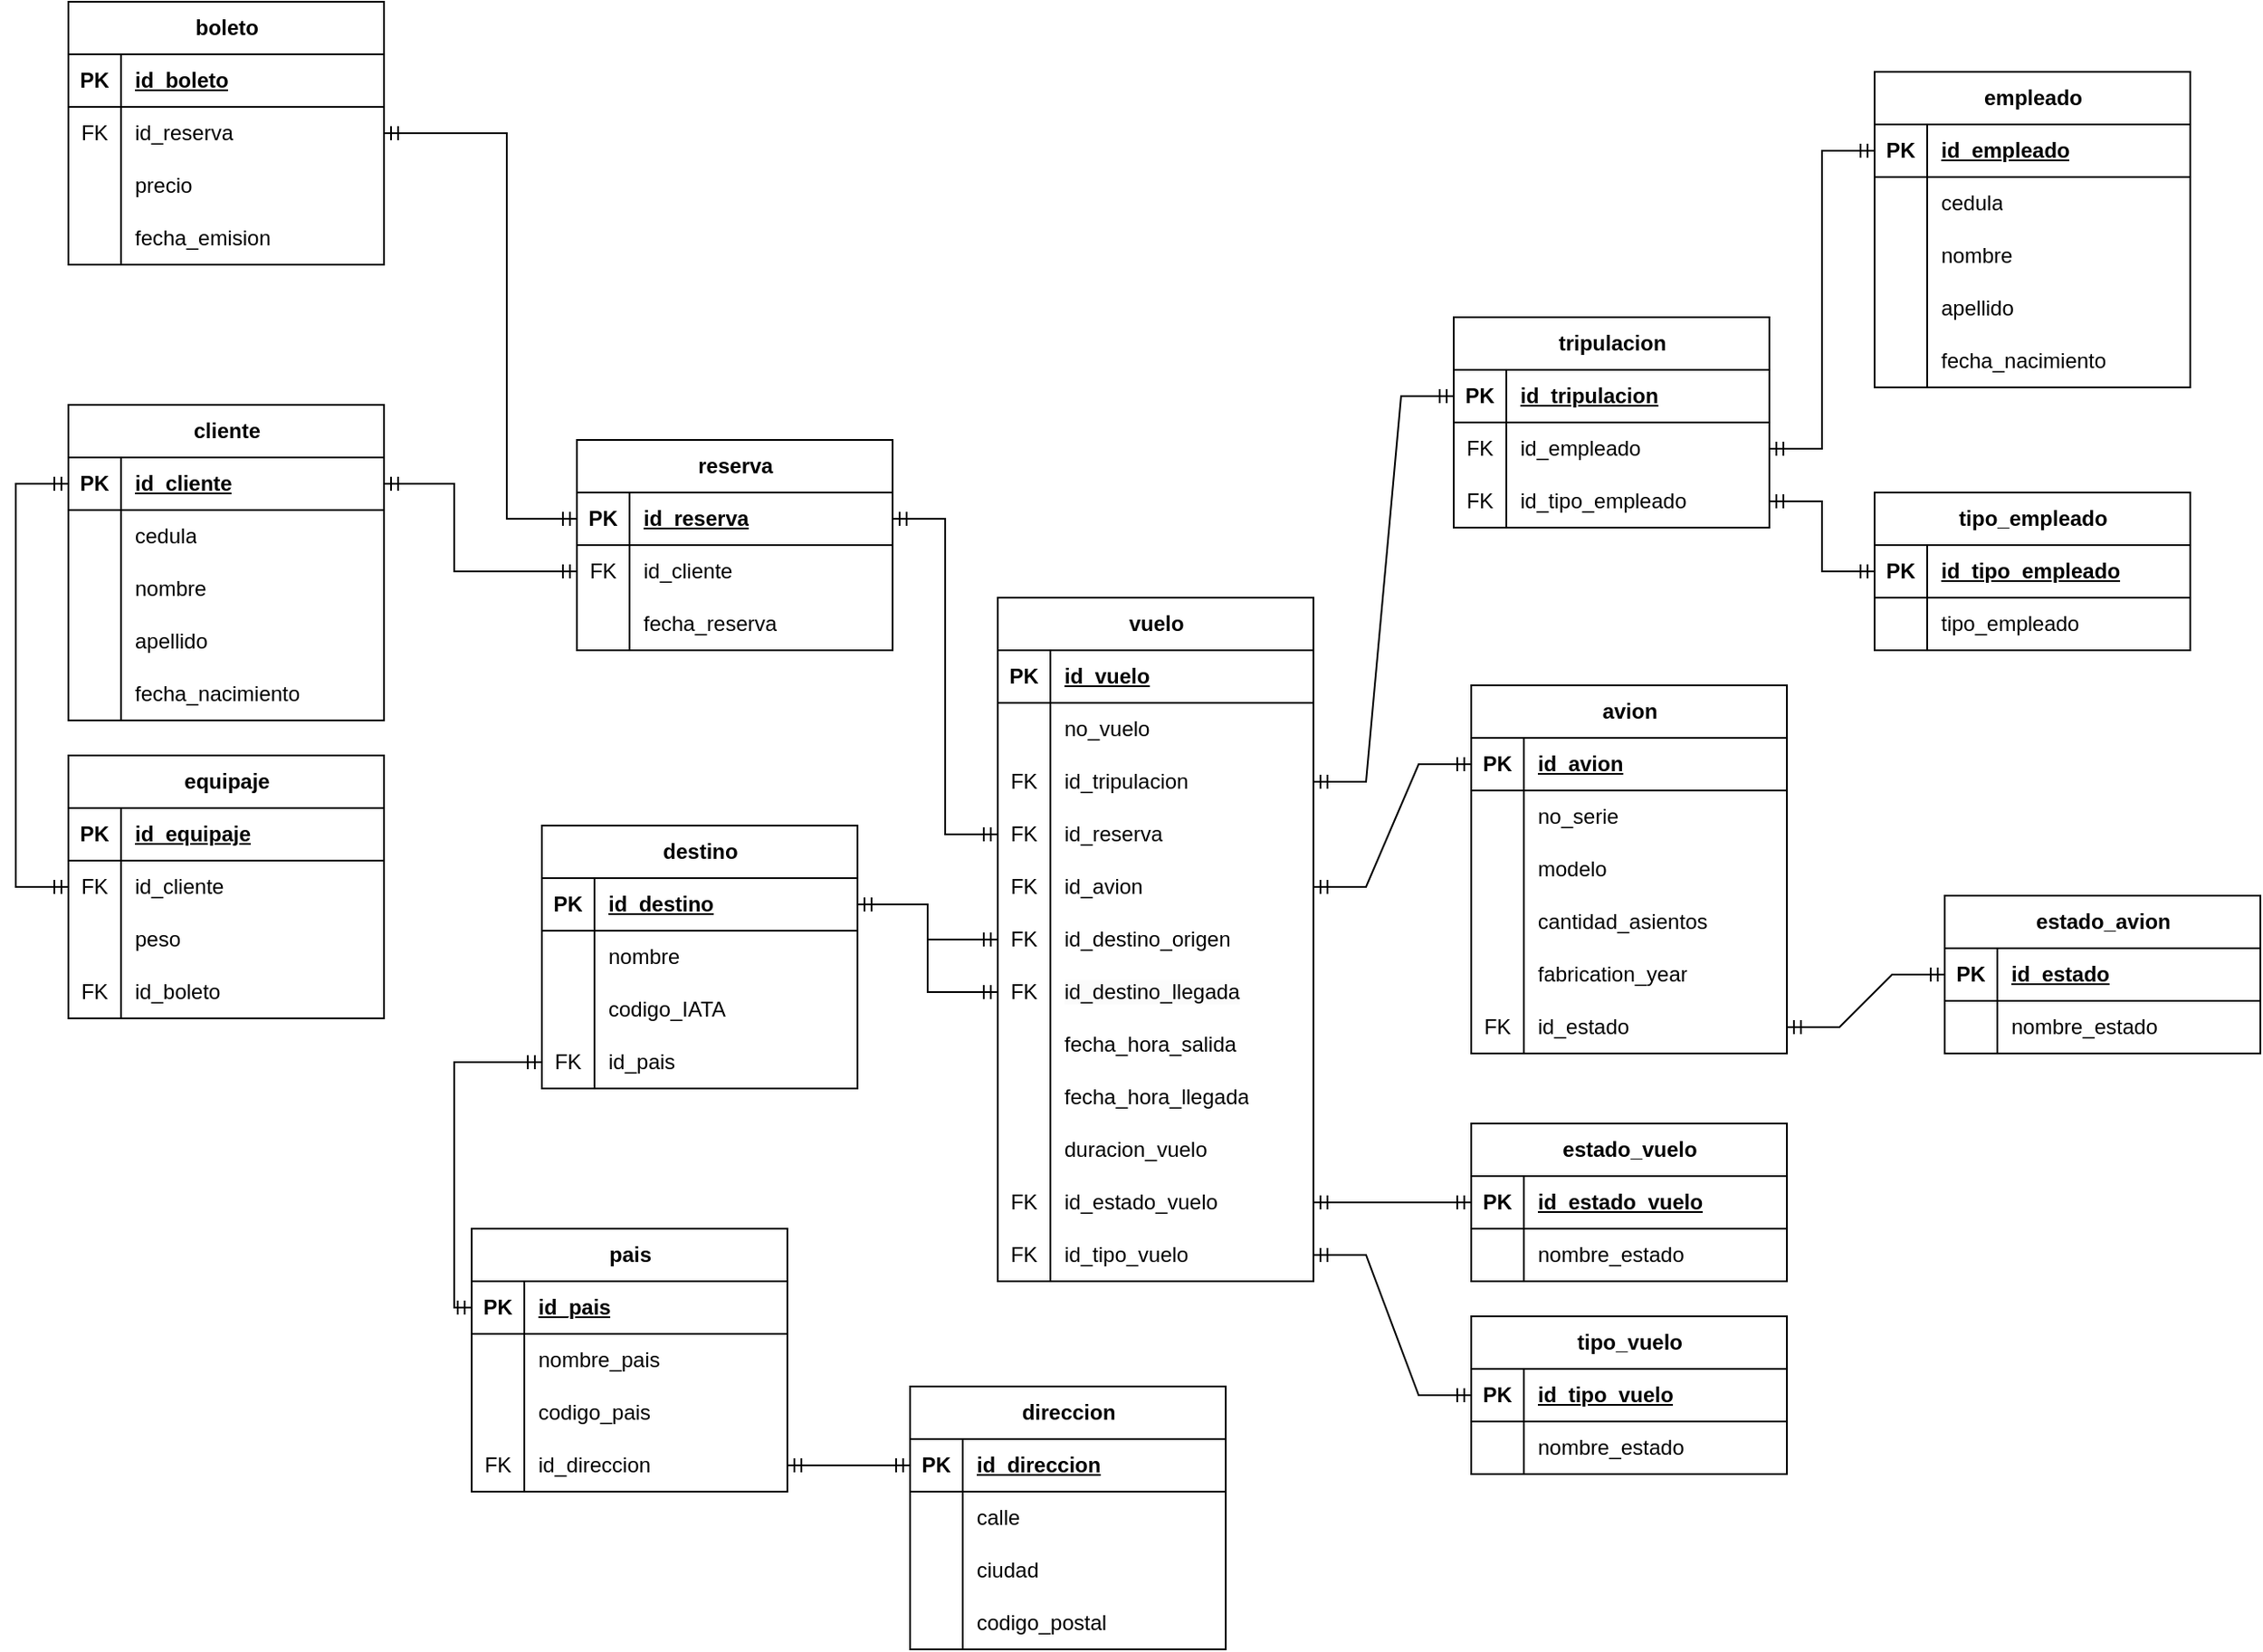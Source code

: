 <mxfile version="21.7.4" type="device">
  <diagram name="Página-1" id="CER5vhAtAHlKh_uZ_Gzt">
    <mxGraphModel dx="1706" dy="560" grid="1" gridSize="10" guides="1" tooltips="1" connect="1" arrows="1" fold="1" page="1" pageScale="1" pageWidth="827" pageHeight="1169" math="0" shadow="0">
      <root>
        <mxCell id="0" />
        <mxCell id="1" parent="0" />
        <mxCell id="1K8D-TmJRY95CRm0hMzT-14" value="vuelo" style="shape=table;startSize=30;container=1;collapsible=1;childLayout=tableLayout;fixedRows=1;rowLines=0;fontStyle=1;align=center;resizeLast=1;html=1;" parent="1" vertex="1">
          <mxGeometry x="-50" y="500" width="180" height="390" as="geometry" />
        </mxCell>
        <mxCell id="1K8D-TmJRY95CRm0hMzT-15" value="" style="shape=tableRow;horizontal=0;startSize=0;swimlaneHead=0;swimlaneBody=0;fillColor=none;collapsible=0;dropTarget=0;points=[[0,0.5],[1,0.5]];portConstraint=eastwest;top=0;left=0;right=0;bottom=1;" parent="1K8D-TmJRY95CRm0hMzT-14" vertex="1">
          <mxGeometry y="30" width="180" height="30" as="geometry" />
        </mxCell>
        <mxCell id="1K8D-TmJRY95CRm0hMzT-16" value="PK" style="shape=partialRectangle;connectable=0;fillColor=none;top=0;left=0;bottom=0;right=0;fontStyle=1;overflow=hidden;whiteSpace=wrap;html=1;" parent="1K8D-TmJRY95CRm0hMzT-15" vertex="1">
          <mxGeometry width="30" height="30" as="geometry">
            <mxRectangle width="30" height="30" as="alternateBounds" />
          </mxGeometry>
        </mxCell>
        <mxCell id="1K8D-TmJRY95CRm0hMzT-17" value="id_vuelo" style="shape=partialRectangle;connectable=0;fillColor=none;top=0;left=0;bottom=0;right=0;align=left;spacingLeft=6;fontStyle=5;overflow=hidden;whiteSpace=wrap;html=1;" parent="1K8D-TmJRY95CRm0hMzT-15" vertex="1">
          <mxGeometry x="30" width="150" height="30" as="geometry">
            <mxRectangle width="150" height="30" as="alternateBounds" />
          </mxGeometry>
        </mxCell>
        <mxCell id="1K8D-TmJRY95CRm0hMzT-79" style="shape=tableRow;horizontal=0;startSize=0;swimlaneHead=0;swimlaneBody=0;fillColor=none;collapsible=0;dropTarget=0;points=[[0,0.5],[1,0.5]];portConstraint=eastwest;top=0;left=0;right=0;bottom=0;" parent="1K8D-TmJRY95CRm0hMzT-14" vertex="1">
          <mxGeometry y="60" width="180" height="30" as="geometry" />
        </mxCell>
        <mxCell id="1K8D-TmJRY95CRm0hMzT-80" value="" style="shape=partialRectangle;connectable=0;fillColor=none;top=0;left=0;bottom=0;right=0;editable=1;overflow=hidden;whiteSpace=wrap;html=1;" parent="1K8D-TmJRY95CRm0hMzT-79" vertex="1">
          <mxGeometry width="30" height="30" as="geometry">
            <mxRectangle width="30" height="30" as="alternateBounds" />
          </mxGeometry>
        </mxCell>
        <mxCell id="1K8D-TmJRY95CRm0hMzT-81" value="no_vuelo" style="shape=partialRectangle;connectable=0;fillColor=none;top=0;left=0;bottom=0;right=0;align=left;spacingLeft=6;overflow=hidden;whiteSpace=wrap;html=1;" parent="1K8D-TmJRY95CRm0hMzT-79" vertex="1">
          <mxGeometry x="30" width="150" height="30" as="geometry">
            <mxRectangle width="150" height="30" as="alternateBounds" />
          </mxGeometry>
        </mxCell>
        <mxCell id="Suot1jtJdFHiji8eSU6O-395" style="shape=tableRow;horizontal=0;startSize=0;swimlaneHead=0;swimlaneBody=0;fillColor=none;collapsible=0;dropTarget=0;points=[[0,0.5],[1,0.5]];portConstraint=eastwest;top=0;left=0;right=0;bottom=0;" parent="1K8D-TmJRY95CRm0hMzT-14" vertex="1">
          <mxGeometry y="90" width="180" height="30" as="geometry" />
        </mxCell>
        <mxCell id="Suot1jtJdFHiji8eSU6O-396" value="FK" style="shape=partialRectangle;connectable=0;fillColor=none;top=0;left=0;bottom=0;right=0;editable=1;overflow=hidden;whiteSpace=wrap;html=1;" parent="Suot1jtJdFHiji8eSU6O-395" vertex="1">
          <mxGeometry width="30" height="30" as="geometry">
            <mxRectangle width="30" height="30" as="alternateBounds" />
          </mxGeometry>
        </mxCell>
        <mxCell id="Suot1jtJdFHiji8eSU6O-397" value="id_tripulacion" style="shape=partialRectangle;connectable=0;fillColor=none;top=0;left=0;bottom=0;right=0;align=left;spacingLeft=6;overflow=hidden;whiteSpace=wrap;html=1;" parent="Suot1jtJdFHiji8eSU6O-395" vertex="1">
          <mxGeometry x="30" width="150" height="30" as="geometry">
            <mxRectangle width="150" height="30" as="alternateBounds" />
          </mxGeometry>
        </mxCell>
        <mxCell id="Suot1jtJdFHiji8eSU6O-380" style="shape=tableRow;horizontal=0;startSize=0;swimlaneHead=0;swimlaneBody=0;fillColor=none;collapsible=0;dropTarget=0;points=[[0,0.5],[1,0.5]];portConstraint=eastwest;top=0;left=0;right=0;bottom=0;" parent="1K8D-TmJRY95CRm0hMzT-14" vertex="1">
          <mxGeometry y="120" width="180" height="30" as="geometry" />
        </mxCell>
        <mxCell id="Suot1jtJdFHiji8eSU6O-381" value="FK" style="shape=partialRectangle;connectable=0;fillColor=none;top=0;left=0;bottom=0;right=0;editable=1;overflow=hidden;whiteSpace=wrap;html=1;" parent="Suot1jtJdFHiji8eSU6O-380" vertex="1">
          <mxGeometry width="30" height="30" as="geometry">
            <mxRectangle width="30" height="30" as="alternateBounds" />
          </mxGeometry>
        </mxCell>
        <mxCell id="Suot1jtJdFHiji8eSU6O-382" value="id_reserva" style="shape=partialRectangle;connectable=0;fillColor=none;top=0;left=0;bottom=0;right=0;align=left;spacingLeft=6;overflow=hidden;whiteSpace=wrap;html=1;" parent="Suot1jtJdFHiji8eSU6O-380" vertex="1">
          <mxGeometry x="30" width="150" height="30" as="geometry">
            <mxRectangle width="150" height="30" as="alternateBounds" />
          </mxGeometry>
        </mxCell>
        <mxCell id="1K8D-TmJRY95CRm0hMzT-21" value="" style="shape=tableRow;horizontal=0;startSize=0;swimlaneHead=0;swimlaneBody=0;fillColor=none;collapsible=0;dropTarget=0;points=[[0,0.5],[1,0.5]];portConstraint=eastwest;top=0;left=0;right=0;bottom=0;" parent="1K8D-TmJRY95CRm0hMzT-14" vertex="1">
          <mxGeometry y="150" width="180" height="30" as="geometry" />
        </mxCell>
        <mxCell id="1K8D-TmJRY95CRm0hMzT-22" value="FK" style="shape=partialRectangle;connectable=0;fillColor=none;top=0;left=0;bottom=0;right=0;editable=1;overflow=hidden;whiteSpace=wrap;html=1;" parent="1K8D-TmJRY95CRm0hMzT-21" vertex="1">
          <mxGeometry width="30" height="30" as="geometry">
            <mxRectangle width="30" height="30" as="alternateBounds" />
          </mxGeometry>
        </mxCell>
        <mxCell id="1K8D-TmJRY95CRm0hMzT-23" value="id_avion" style="shape=partialRectangle;connectable=0;fillColor=none;top=0;left=0;bottom=0;right=0;align=left;spacingLeft=6;overflow=hidden;whiteSpace=wrap;html=1;" parent="1K8D-TmJRY95CRm0hMzT-21" vertex="1">
          <mxGeometry x="30" width="150" height="30" as="geometry">
            <mxRectangle width="150" height="30" as="alternateBounds" />
          </mxGeometry>
        </mxCell>
        <mxCell id="1K8D-TmJRY95CRm0hMzT-85" style="shape=tableRow;horizontal=0;startSize=0;swimlaneHead=0;swimlaneBody=0;fillColor=none;collapsible=0;dropTarget=0;points=[[0,0.5],[1,0.5]];portConstraint=eastwest;top=0;left=0;right=0;bottom=0;" parent="1K8D-TmJRY95CRm0hMzT-14" vertex="1">
          <mxGeometry y="180" width="180" height="30" as="geometry" />
        </mxCell>
        <mxCell id="1K8D-TmJRY95CRm0hMzT-86" value="FK" style="shape=partialRectangle;connectable=0;fillColor=none;top=0;left=0;bottom=0;right=0;editable=1;overflow=hidden;whiteSpace=wrap;html=1;" parent="1K8D-TmJRY95CRm0hMzT-85" vertex="1">
          <mxGeometry width="30" height="30" as="geometry">
            <mxRectangle width="30" height="30" as="alternateBounds" />
          </mxGeometry>
        </mxCell>
        <mxCell id="1K8D-TmJRY95CRm0hMzT-87" value="id_destino_origen" style="shape=partialRectangle;connectable=0;fillColor=none;top=0;left=0;bottom=0;right=0;align=left;spacingLeft=6;overflow=hidden;whiteSpace=wrap;html=1;" parent="1K8D-TmJRY95CRm0hMzT-85" vertex="1">
          <mxGeometry x="30" width="150" height="30" as="geometry">
            <mxRectangle width="150" height="30" as="alternateBounds" />
          </mxGeometry>
        </mxCell>
        <mxCell id="1K8D-TmJRY95CRm0hMzT-82" style="shape=tableRow;horizontal=0;startSize=0;swimlaneHead=0;swimlaneBody=0;fillColor=none;collapsible=0;dropTarget=0;points=[[0,0.5],[1,0.5]];portConstraint=eastwest;top=0;left=0;right=0;bottom=0;" parent="1K8D-TmJRY95CRm0hMzT-14" vertex="1">
          <mxGeometry y="210" width="180" height="30" as="geometry" />
        </mxCell>
        <mxCell id="1K8D-TmJRY95CRm0hMzT-83" value="FK" style="shape=partialRectangle;connectable=0;fillColor=none;top=0;left=0;bottom=0;right=0;editable=1;overflow=hidden;whiteSpace=wrap;html=1;" parent="1K8D-TmJRY95CRm0hMzT-82" vertex="1">
          <mxGeometry width="30" height="30" as="geometry">
            <mxRectangle width="30" height="30" as="alternateBounds" />
          </mxGeometry>
        </mxCell>
        <mxCell id="1K8D-TmJRY95CRm0hMzT-84" value="&lt;span style=&quot;color: rgb(0, 0, 0); font-family: Helvetica; font-size: 12px; font-style: normal; font-variant-ligatures: normal; font-variant-caps: normal; font-weight: 400; letter-spacing: normal; orphans: 2; text-align: left; text-indent: 0px; text-transform: none; widows: 2; word-spacing: 0px; -webkit-text-stroke-width: 0px; background-color: rgb(251, 251, 251); text-decoration-thickness: initial; text-decoration-style: initial; text-decoration-color: initial; float: none; display: inline !important;&quot;&gt;id_destino_llegada&lt;/span&gt;" style="shape=partialRectangle;connectable=0;fillColor=none;top=0;left=0;bottom=0;right=0;align=left;spacingLeft=6;overflow=hidden;whiteSpace=wrap;html=1;" parent="1K8D-TmJRY95CRm0hMzT-82" vertex="1">
          <mxGeometry x="30" width="150" height="30" as="geometry">
            <mxRectangle width="150" height="30" as="alternateBounds" />
          </mxGeometry>
        </mxCell>
        <mxCell id="1K8D-TmJRY95CRm0hMzT-24" value="" style="shape=tableRow;horizontal=0;startSize=0;swimlaneHead=0;swimlaneBody=0;fillColor=none;collapsible=0;dropTarget=0;points=[[0,0.5],[1,0.5]];portConstraint=eastwest;top=0;left=0;right=0;bottom=0;" parent="1K8D-TmJRY95CRm0hMzT-14" vertex="1">
          <mxGeometry y="240" width="180" height="30" as="geometry" />
        </mxCell>
        <mxCell id="1K8D-TmJRY95CRm0hMzT-25" value="" style="shape=partialRectangle;connectable=0;fillColor=none;top=0;left=0;bottom=0;right=0;editable=1;overflow=hidden;whiteSpace=wrap;html=1;" parent="1K8D-TmJRY95CRm0hMzT-24" vertex="1">
          <mxGeometry width="30" height="30" as="geometry">
            <mxRectangle width="30" height="30" as="alternateBounds" />
          </mxGeometry>
        </mxCell>
        <mxCell id="1K8D-TmJRY95CRm0hMzT-26" value="fecha_hora_salida" style="shape=partialRectangle;connectable=0;fillColor=none;top=0;left=0;bottom=0;right=0;align=left;spacingLeft=6;overflow=hidden;whiteSpace=wrap;html=1;" parent="1K8D-TmJRY95CRm0hMzT-24" vertex="1">
          <mxGeometry x="30" width="150" height="30" as="geometry">
            <mxRectangle width="150" height="30" as="alternateBounds" />
          </mxGeometry>
        </mxCell>
        <mxCell id="1K8D-TmJRY95CRm0hMzT-88" style="shape=tableRow;horizontal=0;startSize=0;swimlaneHead=0;swimlaneBody=0;fillColor=none;collapsible=0;dropTarget=0;points=[[0,0.5],[1,0.5]];portConstraint=eastwest;top=0;left=0;right=0;bottom=0;" parent="1K8D-TmJRY95CRm0hMzT-14" vertex="1">
          <mxGeometry y="270" width="180" height="30" as="geometry" />
        </mxCell>
        <mxCell id="1K8D-TmJRY95CRm0hMzT-89" style="shape=partialRectangle;connectable=0;fillColor=none;top=0;left=0;bottom=0;right=0;editable=1;overflow=hidden;whiteSpace=wrap;html=1;" parent="1K8D-TmJRY95CRm0hMzT-88" vertex="1">
          <mxGeometry width="30" height="30" as="geometry">
            <mxRectangle width="30" height="30" as="alternateBounds" />
          </mxGeometry>
        </mxCell>
        <mxCell id="1K8D-TmJRY95CRm0hMzT-90" value="fecha_hora_llegada" style="shape=partialRectangle;connectable=0;fillColor=none;top=0;left=0;bottom=0;right=0;align=left;spacingLeft=6;overflow=hidden;whiteSpace=wrap;html=1;" parent="1K8D-TmJRY95CRm0hMzT-88" vertex="1">
          <mxGeometry x="30" width="150" height="30" as="geometry">
            <mxRectangle width="150" height="30" as="alternateBounds" />
          </mxGeometry>
        </mxCell>
        <mxCell id="Suot1jtJdFHiji8eSU6O-143" style="shape=tableRow;horizontal=0;startSize=0;swimlaneHead=0;swimlaneBody=0;fillColor=none;collapsible=0;dropTarget=0;points=[[0,0.5],[1,0.5]];portConstraint=eastwest;top=0;left=0;right=0;bottom=0;" parent="1K8D-TmJRY95CRm0hMzT-14" vertex="1">
          <mxGeometry y="300" width="180" height="30" as="geometry" />
        </mxCell>
        <mxCell id="Suot1jtJdFHiji8eSU6O-144" style="shape=partialRectangle;connectable=0;fillColor=none;top=0;left=0;bottom=0;right=0;editable=1;overflow=hidden;whiteSpace=wrap;html=1;" parent="Suot1jtJdFHiji8eSU6O-143" vertex="1">
          <mxGeometry width="30" height="30" as="geometry">
            <mxRectangle width="30" height="30" as="alternateBounds" />
          </mxGeometry>
        </mxCell>
        <mxCell id="Suot1jtJdFHiji8eSU6O-145" value="duracion_vuelo" style="shape=partialRectangle;connectable=0;fillColor=none;top=0;left=0;bottom=0;right=0;align=left;spacingLeft=6;overflow=hidden;whiteSpace=wrap;html=1;" parent="Suot1jtJdFHiji8eSU6O-143" vertex="1">
          <mxGeometry x="30" width="150" height="30" as="geometry">
            <mxRectangle width="150" height="30" as="alternateBounds" />
          </mxGeometry>
        </mxCell>
        <mxCell id="Suot1jtJdFHiji8eSU6O-140" style="shape=tableRow;horizontal=0;startSize=0;swimlaneHead=0;swimlaneBody=0;fillColor=none;collapsible=0;dropTarget=0;points=[[0,0.5],[1,0.5]];portConstraint=eastwest;top=0;left=0;right=0;bottom=0;" parent="1K8D-TmJRY95CRm0hMzT-14" vertex="1">
          <mxGeometry y="330" width="180" height="30" as="geometry" />
        </mxCell>
        <mxCell id="Suot1jtJdFHiji8eSU6O-141" value="FK" style="shape=partialRectangle;connectable=0;fillColor=none;top=0;left=0;bottom=0;right=0;editable=1;overflow=hidden;whiteSpace=wrap;html=1;" parent="Suot1jtJdFHiji8eSU6O-140" vertex="1">
          <mxGeometry width="30" height="30" as="geometry">
            <mxRectangle width="30" height="30" as="alternateBounds" />
          </mxGeometry>
        </mxCell>
        <mxCell id="Suot1jtJdFHiji8eSU6O-142" value="id_estado_vuelo" style="shape=partialRectangle;connectable=0;fillColor=none;top=0;left=0;bottom=0;right=0;align=left;spacingLeft=6;overflow=hidden;whiteSpace=wrap;html=1;" parent="Suot1jtJdFHiji8eSU6O-140" vertex="1">
          <mxGeometry x="30" width="150" height="30" as="geometry">
            <mxRectangle width="150" height="30" as="alternateBounds" />
          </mxGeometry>
        </mxCell>
        <mxCell id="Suot1jtJdFHiji8eSU6O-137" style="shape=tableRow;horizontal=0;startSize=0;swimlaneHead=0;swimlaneBody=0;fillColor=none;collapsible=0;dropTarget=0;points=[[0,0.5],[1,0.5]];portConstraint=eastwest;top=0;left=0;right=0;bottom=0;" parent="1K8D-TmJRY95CRm0hMzT-14" vertex="1">
          <mxGeometry y="360" width="180" height="30" as="geometry" />
        </mxCell>
        <mxCell id="Suot1jtJdFHiji8eSU6O-138" value="FK" style="shape=partialRectangle;connectable=0;fillColor=none;top=0;left=0;bottom=0;right=0;editable=1;overflow=hidden;whiteSpace=wrap;html=1;" parent="Suot1jtJdFHiji8eSU6O-137" vertex="1">
          <mxGeometry width="30" height="30" as="geometry">
            <mxRectangle width="30" height="30" as="alternateBounds" />
          </mxGeometry>
        </mxCell>
        <mxCell id="Suot1jtJdFHiji8eSU6O-139" value="id_tipo_vuelo" style="shape=partialRectangle;connectable=0;fillColor=none;top=0;left=0;bottom=0;right=0;align=left;spacingLeft=6;overflow=hidden;whiteSpace=wrap;html=1;" parent="Suot1jtJdFHiji8eSU6O-137" vertex="1">
          <mxGeometry x="30" width="150" height="30" as="geometry">
            <mxRectangle width="150" height="30" as="alternateBounds" />
          </mxGeometry>
        </mxCell>
        <mxCell id="1K8D-TmJRY95CRm0hMzT-27" value="avion" style="shape=table;startSize=30;container=1;collapsible=1;childLayout=tableLayout;fixedRows=1;rowLines=0;fontStyle=1;align=center;resizeLast=1;html=1;" parent="1" vertex="1">
          <mxGeometry x="220" y="550" width="180" height="210" as="geometry" />
        </mxCell>
        <mxCell id="1K8D-TmJRY95CRm0hMzT-28" value="" style="shape=tableRow;horizontal=0;startSize=0;swimlaneHead=0;swimlaneBody=0;fillColor=none;collapsible=0;dropTarget=0;points=[[0,0.5],[1,0.5]];portConstraint=eastwest;top=0;left=0;right=0;bottom=1;" parent="1K8D-TmJRY95CRm0hMzT-27" vertex="1">
          <mxGeometry y="30" width="180" height="30" as="geometry" />
        </mxCell>
        <mxCell id="1K8D-TmJRY95CRm0hMzT-29" value="PK" style="shape=partialRectangle;connectable=0;fillColor=none;top=0;left=0;bottom=0;right=0;fontStyle=1;overflow=hidden;whiteSpace=wrap;html=1;" parent="1K8D-TmJRY95CRm0hMzT-28" vertex="1">
          <mxGeometry width="30" height="30" as="geometry">
            <mxRectangle width="30" height="30" as="alternateBounds" />
          </mxGeometry>
        </mxCell>
        <mxCell id="1K8D-TmJRY95CRm0hMzT-30" value="id_avion" style="shape=partialRectangle;connectable=0;fillColor=none;top=0;left=0;bottom=0;right=0;align=left;spacingLeft=6;fontStyle=5;overflow=hidden;whiteSpace=wrap;html=1;" parent="1K8D-TmJRY95CRm0hMzT-28" vertex="1">
          <mxGeometry x="30" width="150" height="30" as="geometry">
            <mxRectangle width="150" height="30" as="alternateBounds" />
          </mxGeometry>
        </mxCell>
        <mxCell id="Suot1jtJdFHiji8eSU6O-65" style="shape=tableRow;horizontal=0;startSize=0;swimlaneHead=0;swimlaneBody=0;fillColor=none;collapsible=0;dropTarget=0;points=[[0,0.5],[1,0.5]];portConstraint=eastwest;top=0;left=0;right=0;bottom=0;" parent="1K8D-TmJRY95CRm0hMzT-27" vertex="1">
          <mxGeometry y="60" width="180" height="30" as="geometry" />
        </mxCell>
        <mxCell id="Suot1jtJdFHiji8eSU6O-66" style="shape=partialRectangle;connectable=0;fillColor=none;top=0;left=0;bottom=0;right=0;editable=1;overflow=hidden;whiteSpace=wrap;html=1;" parent="Suot1jtJdFHiji8eSU6O-65" vertex="1">
          <mxGeometry width="30" height="30" as="geometry">
            <mxRectangle width="30" height="30" as="alternateBounds" />
          </mxGeometry>
        </mxCell>
        <mxCell id="Suot1jtJdFHiji8eSU6O-67" value="no_serie" style="shape=partialRectangle;connectable=0;fillColor=none;top=0;left=0;bottom=0;right=0;align=left;spacingLeft=6;overflow=hidden;whiteSpace=wrap;html=1;" parent="Suot1jtJdFHiji8eSU6O-65" vertex="1">
          <mxGeometry x="30" width="150" height="30" as="geometry">
            <mxRectangle width="150" height="30" as="alternateBounds" />
          </mxGeometry>
        </mxCell>
        <mxCell id="1K8D-TmJRY95CRm0hMzT-31" value="" style="shape=tableRow;horizontal=0;startSize=0;swimlaneHead=0;swimlaneBody=0;fillColor=none;collapsible=0;dropTarget=0;points=[[0,0.5],[1,0.5]];portConstraint=eastwest;top=0;left=0;right=0;bottom=0;" parent="1K8D-TmJRY95CRm0hMzT-27" vertex="1">
          <mxGeometry y="90" width="180" height="30" as="geometry" />
        </mxCell>
        <mxCell id="1K8D-TmJRY95CRm0hMzT-32" value="" style="shape=partialRectangle;connectable=0;fillColor=none;top=0;left=0;bottom=0;right=0;editable=1;overflow=hidden;whiteSpace=wrap;html=1;" parent="1K8D-TmJRY95CRm0hMzT-31" vertex="1">
          <mxGeometry width="30" height="30" as="geometry">
            <mxRectangle width="30" height="30" as="alternateBounds" />
          </mxGeometry>
        </mxCell>
        <mxCell id="1K8D-TmJRY95CRm0hMzT-33" value="modelo" style="shape=partialRectangle;connectable=0;fillColor=none;top=0;left=0;bottom=0;right=0;align=left;spacingLeft=6;overflow=hidden;whiteSpace=wrap;html=1;" parent="1K8D-TmJRY95CRm0hMzT-31" vertex="1">
          <mxGeometry x="30" width="150" height="30" as="geometry">
            <mxRectangle width="150" height="30" as="alternateBounds" />
          </mxGeometry>
        </mxCell>
        <mxCell id="1K8D-TmJRY95CRm0hMzT-34" value="" style="shape=tableRow;horizontal=0;startSize=0;swimlaneHead=0;swimlaneBody=0;fillColor=none;collapsible=0;dropTarget=0;points=[[0,0.5],[1,0.5]];portConstraint=eastwest;top=0;left=0;right=0;bottom=0;" parent="1K8D-TmJRY95CRm0hMzT-27" vertex="1">
          <mxGeometry y="120" width="180" height="30" as="geometry" />
        </mxCell>
        <mxCell id="1K8D-TmJRY95CRm0hMzT-35" value="" style="shape=partialRectangle;connectable=0;fillColor=none;top=0;left=0;bottom=0;right=0;editable=1;overflow=hidden;whiteSpace=wrap;html=1;" parent="1K8D-TmJRY95CRm0hMzT-34" vertex="1">
          <mxGeometry width="30" height="30" as="geometry">
            <mxRectangle width="30" height="30" as="alternateBounds" />
          </mxGeometry>
        </mxCell>
        <mxCell id="1K8D-TmJRY95CRm0hMzT-36" value="cantidad_asientos" style="shape=partialRectangle;connectable=0;fillColor=none;top=0;left=0;bottom=0;right=0;align=left;spacingLeft=6;overflow=hidden;whiteSpace=wrap;html=1;" parent="1K8D-TmJRY95CRm0hMzT-34" vertex="1">
          <mxGeometry x="30" width="150" height="30" as="geometry">
            <mxRectangle width="150" height="30" as="alternateBounds" />
          </mxGeometry>
        </mxCell>
        <mxCell id="1K8D-TmJRY95CRm0hMzT-37" value="" style="shape=tableRow;horizontal=0;startSize=0;swimlaneHead=0;swimlaneBody=0;fillColor=none;collapsible=0;dropTarget=0;points=[[0,0.5],[1,0.5]];portConstraint=eastwest;top=0;left=0;right=0;bottom=0;" parent="1K8D-TmJRY95CRm0hMzT-27" vertex="1">
          <mxGeometry y="150" width="180" height="30" as="geometry" />
        </mxCell>
        <mxCell id="1K8D-TmJRY95CRm0hMzT-38" value="" style="shape=partialRectangle;connectable=0;fillColor=none;top=0;left=0;bottom=0;right=0;editable=1;overflow=hidden;whiteSpace=wrap;html=1;" parent="1K8D-TmJRY95CRm0hMzT-37" vertex="1">
          <mxGeometry width="30" height="30" as="geometry">
            <mxRectangle width="30" height="30" as="alternateBounds" />
          </mxGeometry>
        </mxCell>
        <mxCell id="1K8D-TmJRY95CRm0hMzT-39" value="fabrication_year" style="shape=partialRectangle;connectable=0;fillColor=none;top=0;left=0;bottom=0;right=0;align=left;spacingLeft=6;overflow=hidden;whiteSpace=wrap;html=1;" parent="1K8D-TmJRY95CRm0hMzT-37" vertex="1">
          <mxGeometry x="30" width="150" height="30" as="geometry">
            <mxRectangle width="150" height="30" as="alternateBounds" />
          </mxGeometry>
        </mxCell>
        <mxCell id="Suot1jtJdFHiji8eSU6O-68" style="shape=tableRow;horizontal=0;startSize=0;swimlaneHead=0;swimlaneBody=0;fillColor=none;collapsible=0;dropTarget=0;points=[[0,0.5],[1,0.5]];portConstraint=eastwest;top=0;left=0;right=0;bottom=0;" parent="1K8D-TmJRY95CRm0hMzT-27" vertex="1">
          <mxGeometry y="180" width="180" height="30" as="geometry" />
        </mxCell>
        <mxCell id="Suot1jtJdFHiji8eSU6O-69" value="FK" style="shape=partialRectangle;connectable=0;fillColor=none;top=0;left=0;bottom=0;right=0;editable=1;overflow=hidden;whiteSpace=wrap;html=1;" parent="Suot1jtJdFHiji8eSU6O-68" vertex="1">
          <mxGeometry width="30" height="30" as="geometry">
            <mxRectangle width="30" height="30" as="alternateBounds" />
          </mxGeometry>
        </mxCell>
        <mxCell id="Suot1jtJdFHiji8eSU6O-70" value="id_estado" style="shape=partialRectangle;connectable=0;fillColor=none;top=0;left=0;bottom=0;right=0;align=left;spacingLeft=6;overflow=hidden;whiteSpace=wrap;html=1;" parent="Suot1jtJdFHiji8eSU6O-68" vertex="1">
          <mxGeometry x="30" width="150" height="30" as="geometry">
            <mxRectangle width="150" height="30" as="alternateBounds" />
          </mxGeometry>
        </mxCell>
        <mxCell id="1K8D-TmJRY95CRm0hMzT-40" value="tipo_empleado" style="shape=table;startSize=30;container=1;collapsible=1;childLayout=tableLayout;fixedRows=1;rowLines=0;fontStyle=1;align=center;resizeLast=1;html=1;" parent="1" vertex="1">
          <mxGeometry x="450" y="440" width="180" height="90" as="geometry" />
        </mxCell>
        <mxCell id="1K8D-TmJRY95CRm0hMzT-41" value="" style="shape=tableRow;horizontal=0;startSize=0;swimlaneHead=0;swimlaneBody=0;fillColor=none;collapsible=0;dropTarget=0;points=[[0,0.5],[1,0.5]];portConstraint=eastwest;top=0;left=0;right=0;bottom=1;" parent="1K8D-TmJRY95CRm0hMzT-40" vertex="1">
          <mxGeometry y="30" width="180" height="30" as="geometry" />
        </mxCell>
        <mxCell id="1K8D-TmJRY95CRm0hMzT-42" value="PK" style="shape=partialRectangle;connectable=0;fillColor=none;top=0;left=0;bottom=0;right=0;fontStyle=1;overflow=hidden;whiteSpace=wrap;html=1;" parent="1K8D-TmJRY95CRm0hMzT-41" vertex="1">
          <mxGeometry width="30" height="30" as="geometry">
            <mxRectangle width="30" height="30" as="alternateBounds" />
          </mxGeometry>
        </mxCell>
        <mxCell id="1K8D-TmJRY95CRm0hMzT-43" value="id_tipo_empleado" style="shape=partialRectangle;connectable=0;fillColor=none;top=0;left=0;bottom=0;right=0;align=left;spacingLeft=6;fontStyle=5;overflow=hidden;whiteSpace=wrap;html=1;" parent="1K8D-TmJRY95CRm0hMzT-41" vertex="1">
          <mxGeometry x="30" width="150" height="30" as="geometry">
            <mxRectangle width="150" height="30" as="alternateBounds" />
          </mxGeometry>
        </mxCell>
        <mxCell id="1K8D-TmJRY95CRm0hMzT-44" value="" style="shape=tableRow;horizontal=0;startSize=0;swimlaneHead=0;swimlaneBody=0;fillColor=none;collapsible=0;dropTarget=0;points=[[0,0.5],[1,0.5]];portConstraint=eastwest;top=0;left=0;right=0;bottom=0;" parent="1K8D-TmJRY95CRm0hMzT-40" vertex="1">
          <mxGeometry y="60" width="180" height="30" as="geometry" />
        </mxCell>
        <mxCell id="1K8D-TmJRY95CRm0hMzT-45" value="" style="shape=partialRectangle;connectable=0;fillColor=none;top=0;left=0;bottom=0;right=0;editable=1;overflow=hidden;whiteSpace=wrap;html=1;" parent="1K8D-TmJRY95CRm0hMzT-44" vertex="1">
          <mxGeometry width="30" height="30" as="geometry">
            <mxRectangle width="30" height="30" as="alternateBounds" />
          </mxGeometry>
        </mxCell>
        <mxCell id="1K8D-TmJRY95CRm0hMzT-46" value="tipo_empleado" style="shape=partialRectangle;connectable=0;fillColor=none;top=0;left=0;bottom=0;right=0;align=left;spacingLeft=6;overflow=hidden;whiteSpace=wrap;html=1;" parent="1K8D-TmJRY95CRm0hMzT-44" vertex="1">
          <mxGeometry x="30" width="150" height="30" as="geometry">
            <mxRectangle width="150" height="30" as="alternateBounds" />
          </mxGeometry>
        </mxCell>
        <mxCell id="1K8D-TmJRY95CRm0hMzT-53" value="cliente" style="shape=table;startSize=30;container=1;collapsible=1;childLayout=tableLayout;fixedRows=1;rowLines=0;fontStyle=1;align=center;resizeLast=1;html=1;" parent="1" vertex="1">
          <mxGeometry x="-580" y="390" width="180" height="180" as="geometry" />
        </mxCell>
        <mxCell id="1K8D-TmJRY95CRm0hMzT-54" value="" style="shape=tableRow;horizontal=0;startSize=0;swimlaneHead=0;swimlaneBody=0;fillColor=none;collapsible=0;dropTarget=0;points=[[0,0.5],[1,0.5]];portConstraint=eastwest;top=0;left=0;right=0;bottom=1;" parent="1K8D-TmJRY95CRm0hMzT-53" vertex="1">
          <mxGeometry y="30" width="180" height="30" as="geometry" />
        </mxCell>
        <mxCell id="1K8D-TmJRY95CRm0hMzT-55" value="PK" style="shape=partialRectangle;connectable=0;fillColor=none;top=0;left=0;bottom=0;right=0;fontStyle=1;overflow=hidden;whiteSpace=wrap;html=1;" parent="1K8D-TmJRY95CRm0hMzT-54" vertex="1">
          <mxGeometry width="30" height="30" as="geometry">
            <mxRectangle width="30" height="30" as="alternateBounds" />
          </mxGeometry>
        </mxCell>
        <mxCell id="1K8D-TmJRY95CRm0hMzT-56" value="id_cliente" style="shape=partialRectangle;connectable=0;fillColor=none;top=0;left=0;bottom=0;right=0;align=left;spacingLeft=6;fontStyle=5;overflow=hidden;whiteSpace=wrap;html=1;" parent="1K8D-TmJRY95CRm0hMzT-54" vertex="1">
          <mxGeometry x="30" width="150" height="30" as="geometry">
            <mxRectangle width="150" height="30" as="alternateBounds" />
          </mxGeometry>
        </mxCell>
        <mxCell id="1K8D-TmJRY95CRm0hMzT-57" value="" style="shape=tableRow;horizontal=0;startSize=0;swimlaneHead=0;swimlaneBody=0;fillColor=none;collapsible=0;dropTarget=0;points=[[0,0.5],[1,0.5]];portConstraint=eastwest;top=0;left=0;right=0;bottom=0;" parent="1K8D-TmJRY95CRm0hMzT-53" vertex="1">
          <mxGeometry y="60" width="180" height="30" as="geometry" />
        </mxCell>
        <mxCell id="1K8D-TmJRY95CRm0hMzT-58" value="" style="shape=partialRectangle;connectable=0;fillColor=none;top=0;left=0;bottom=0;right=0;editable=1;overflow=hidden;whiteSpace=wrap;html=1;" parent="1K8D-TmJRY95CRm0hMzT-57" vertex="1">
          <mxGeometry width="30" height="30" as="geometry">
            <mxRectangle width="30" height="30" as="alternateBounds" />
          </mxGeometry>
        </mxCell>
        <mxCell id="1K8D-TmJRY95CRm0hMzT-59" value="cedula" style="shape=partialRectangle;connectable=0;fillColor=none;top=0;left=0;bottom=0;right=0;align=left;spacingLeft=6;overflow=hidden;whiteSpace=wrap;html=1;" parent="1K8D-TmJRY95CRm0hMzT-57" vertex="1">
          <mxGeometry x="30" width="150" height="30" as="geometry">
            <mxRectangle width="150" height="30" as="alternateBounds" />
          </mxGeometry>
        </mxCell>
        <mxCell id="1K8D-TmJRY95CRm0hMzT-60" value="" style="shape=tableRow;horizontal=0;startSize=0;swimlaneHead=0;swimlaneBody=0;fillColor=none;collapsible=0;dropTarget=0;points=[[0,0.5],[1,0.5]];portConstraint=eastwest;top=0;left=0;right=0;bottom=0;" parent="1K8D-TmJRY95CRm0hMzT-53" vertex="1">
          <mxGeometry y="90" width="180" height="30" as="geometry" />
        </mxCell>
        <mxCell id="1K8D-TmJRY95CRm0hMzT-61" value="" style="shape=partialRectangle;connectable=0;fillColor=none;top=0;left=0;bottom=0;right=0;editable=1;overflow=hidden;whiteSpace=wrap;html=1;" parent="1K8D-TmJRY95CRm0hMzT-60" vertex="1">
          <mxGeometry width="30" height="30" as="geometry">
            <mxRectangle width="30" height="30" as="alternateBounds" />
          </mxGeometry>
        </mxCell>
        <mxCell id="1K8D-TmJRY95CRm0hMzT-62" value="nombre" style="shape=partialRectangle;connectable=0;fillColor=none;top=0;left=0;bottom=0;right=0;align=left;spacingLeft=6;overflow=hidden;whiteSpace=wrap;html=1;" parent="1K8D-TmJRY95CRm0hMzT-60" vertex="1">
          <mxGeometry x="30" width="150" height="30" as="geometry">
            <mxRectangle width="150" height="30" as="alternateBounds" />
          </mxGeometry>
        </mxCell>
        <mxCell id="1K8D-TmJRY95CRm0hMzT-63" value="" style="shape=tableRow;horizontal=0;startSize=0;swimlaneHead=0;swimlaneBody=0;fillColor=none;collapsible=0;dropTarget=0;points=[[0,0.5],[1,0.5]];portConstraint=eastwest;top=0;left=0;right=0;bottom=0;" parent="1K8D-TmJRY95CRm0hMzT-53" vertex="1">
          <mxGeometry y="120" width="180" height="30" as="geometry" />
        </mxCell>
        <mxCell id="1K8D-TmJRY95CRm0hMzT-64" value="" style="shape=partialRectangle;connectable=0;fillColor=none;top=0;left=0;bottom=0;right=0;editable=1;overflow=hidden;whiteSpace=wrap;html=1;" parent="1K8D-TmJRY95CRm0hMzT-63" vertex="1">
          <mxGeometry width="30" height="30" as="geometry">
            <mxRectangle width="30" height="30" as="alternateBounds" />
          </mxGeometry>
        </mxCell>
        <mxCell id="1K8D-TmJRY95CRm0hMzT-65" value="apellido" style="shape=partialRectangle;connectable=0;fillColor=none;top=0;left=0;bottom=0;right=0;align=left;spacingLeft=6;overflow=hidden;whiteSpace=wrap;html=1;" parent="1K8D-TmJRY95CRm0hMzT-63" vertex="1">
          <mxGeometry x="30" width="150" height="30" as="geometry">
            <mxRectangle width="150" height="30" as="alternateBounds" />
          </mxGeometry>
        </mxCell>
        <mxCell id="Suot1jtJdFHiji8eSU6O-1" style="shape=tableRow;horizontal=0;startSize=0;swimlaneHead=0;swimlaneBody=0;fillColor=none;collapsible=0;dropTarget=0;points=[[0,0.5],[1,0.5]];portConstraint=eastwest;top=0;left=0;right=0;bottom=0;" parent="1K8D-TmJRY95CRm0hMzT-53" vertex="1">
          <mxGeometry y="150" width="180" height="30" as="geometry" />
        </mxCell>
        <mxCell id="Suot1jtJdFHiji8eSU6O-2" style="shape=partialRectangle;connectable=0;fillColor=none;top=0;left=0;bottom=0;right=0;editable=1;overflow=hidden;whiteSpace=wrap;html=1;" parent="Suot1jtJdFHiji8eSU6O-1" vertex="1">
          <mxGeometry width="30" height="30" as="geometry">
            <mxRectangle width="30" height="30" as="alternateBounds" />
          </mxGeometry>
        </mxCell>
        <mxCell id="Suot1jtJdFHiji8eSU6O-3" value="fecha_nacimiento" style="shape=partialRectangle;connectable=0;fillColor=none;top=0;left=0;bottom=0;right=0;align=left;spacingLeft=6;overflow=hidden;whiteSpace=wrap;html=1;" parent="Suot1jtJdFHiji8eSU6O-1" vertex="1">
          <mxGeometry x="30" width="150" height="30" as="geometry">
            <mxRectangle width="150" height="30" as="alternateBounds" />
          </mxGeometry>
        </mxCell>
        <mxCell id="1K8D-TmJRY95CRm0hMzT-91" value="" style="edgeStyle=entityRelationEdgeStyle;fontSize=12;html=1;endArrow=ERmandOne;startArrow=ERmandOne;rounded=0;entryX=0;entryY=0.5;entryDx=0;entryDy=0;exitX=1;exitY=0.5;exitDx=0;exitDy=0;" parent="1" source="1K8D-TmJRY95CRm0hMzT-21" target="1K8D-TmJRY95CRm0hMzT-28" edge="1">
          <mxGeometry width="100" height="100" relative="1" as="geometry">
            <mxPoint x="150" y="670" as="sourcePoint" />
            <mxPoint x="250" y="570" as="targetPoint" />
          </mxGeometry>
        </mxCell>
        <mxCell id="Suot1jtJdFHiji8eSU6O-4" value="empleado" style="shape=table;startSize=30;container=1;collapsible=1;childLayout=tableLayout;fixedRows=1;rowLines=0;fontStyle=1;align=center;resizeLast=1;html=1;" parent="1" vertex="1">
          <mxGeometry x="450" y="200" width="180" height="180" as="geometry" />
        </mxCell>
        <mxCell id="Suot1jtJdFHiji8eSU6O-5" value="" style="shape=tableRow;horizontal=0;startSize=0;swimlaneHead=0;swimlaneBody=0;fillColor=none;collapsible=0;dropTarget=0;points=[[0,0.5],[1,0.5]];portConstraint=eastwest;top=0;left=0;right=0;bottom=1;" parent="Suot1jtJdFHiji8eSU6O-4" vertex="1">
          <mxGeometry y="30" width="180" height="30" as="geometry" />
        </mxCell>
        <mxCell id="Suot1jtJdFHiji8eSU6O-6" value="PK" style="shape=partialRectangle;connectable=0;fillColor=none;top=0;left=0;bottom=0;right=0;fontStyle=1;overflow=hidden;whiteSpace=wrap;html=1;" parent="Suot1jtJdFHiji8eSU6O-5" vertex="1">
          <mxGeometry width="30" height="30" as="geometry">
            <mxRectangle width="30" height="30" as="alternateBounds" />
          </mxGeometry>
        </mxCell>
        <mxCell id="Suot1jtJdFHiji8eSU6O-7" value="id_empleado" style="shape=partialRectangle;connectable=0;fillColor=none;top=0;left=0;bottom=0;right=0;align=left;spacingLeft=6;fontStyle=5;overflow=hidden;whiteSpace=wrap;html=1;" parent="Suot1jtJdFHiji8eSU6O-5" vertex="1">
          <mxGeometry x="30" width="150" height="30" as="geometry">
            <mxRectangle width="150" height="30" as="alternateBounds" />
          </mxGeometry>
        </mxCell>
        <mxCell id="Suot1jtJdFHiji8eSU6O-8" value="" style="shape=tableRow;horizontal=0;startSize=0;swimlaneHead=0;swimlaneBody=0;fillColor=none;collapsible=0;dropTarget=0;points=[[0,0.5],[1,0.5]];portConstraint=eastwest;top=0;left=0;right=0;bottom=0;" parent="Suot1jtJdFHiji8eSU6O-4" vertex="1">
          <mxGeometry y="60" width="180" height="30" as="geometry" />
        </mxCell>
        <mxCell id="Suot1jtJdFHiji8eSU6O-9" value="" style="shape=partialRectangle;connectable=0;fillColor=none;top=0;left=0;bottom=0;right=0;editable=1;overflow=hidden;whiteSpace=wrap;html=1;" parent="Suot1jtJdFHiji8eSU6O-8" vertex="1">
          <mxGeometry width="30" height="30" as="geometry">
            <mxRectangle width="30" height="30" as="alternateBounds" />
          </mxGeometry>
        </mxCell>
        <mxCell id="Suot1jtJdFHiji8eSU6O-10" value="cedula" style="shape=partialRectangle;connectable=0;fillColor=none;top=0;left=0;bottom=0;right=0;align=left;spacingLeft=6;overflow=hidden;whiteSpace=wrap;html=1;" parent="Suot1jtJdFHiji8eSU6O-8" vertex="1">
          <mxGeometry x="30" width="150" height="30" as="geometry">
            <mxRectangle width="150" height="30" as="alternateBounds" />
          </mxGeometry>
        </mxCell>
        <mxCell id="Suot1jtJdFHiji8eSU6O-11" value="" style="shape=tableRow;horizontal=0;startSize=0;swimlaneHead=0;swimlaneBody=0;fillColor=none;collapsible=0;dropTarget=0;points=[[0,0.5],[1,0.5]];portConstraint=eastwest;top=0;left=0;right=0;bottom=0;" parent="Suot1jtJdFHiji8eSU6O-4" vertex="1">
          <mxGeometry y="90" width="180" height="30" as="geometry" />
        </mxCell>
        <mxCell id="Suot1jtJdFHiji8eSU6O-12" value="" style="shape=partialRectangle;connectable=0;fillColor=none;top=0;left=0;bottom=0;right=0;editable=1;overflow=hidden;whiteSpace=wrap;html=1;" parent="Suot1jtJdFHiji8eSU6O-11" vertex="1">
          <mxGeometry width="30" height="30" as="geometry">
            <mxRectangle width="30" height="30" as="alternateBounds" />
          </mxGeometry>
        </mxCell>
        <mxCell id="Suot1jtJdFHiji8eSU6O-13" value="nombre" style="shape=partialRectangle;connectable=0;fillColor=none;top=0;left=0;bottom=0;right=0;align=left;spacingLeft=6;overflow=hidden;whiteSpace=wrap;html=1;" parent="Suot1jtJdFHiji8eSU6O-11" vertex="1">
          <mxGeometry x="30" width="150" height="30" as="geometry">
            <mxRectangle width="150" height="30" as="alternateBounds" />
          </mxGeometry>
        </mxCell>
        <mxCell id="Suot1jtJdFHiji8eSU6O-14" value="" style="shape=tableRow;horizontal=0;startSize=0;swimlaneHead=0;swimlaneBody=0;fillColor=none;collapsible=0;dropTarget=0;points=[[0,0.5],[1,0.5]];portConstraint=eastwest;top=0;left=0;right=0;bottom=0;" parent="Suot1jtJdFHiji8eSU6O-4" vertex="1">
          <mxGeometry y="120" width="180" height="30" as="geometry" />
        </mxCell>
        <mxCell id="Suot1jtJdFHiji8eSU6O-15" value="" style="shape=partialRectangle;connectable=0;fillColor=none;top=0;left=0;bottom=0;right=0;editable=1;overflow=hidden;whiteSpace=wrap;html=1;" parent="Suot1jtJdFHiji8eSU6O-14" vertex="1">
          <mxGeometry width="30" height="30" as="geometry">
            <mxRectangle width="30" height="30" as="alternateBounds" />
          </mxGeometry>
        </mxCell>
        <mxCell id="Suot1jtJdFHiji8eSU6O-16" value="apellido" style="shape=partialRectangle;connectable=0;fillColor=none;top=0;left=0;bottom=0;right=0;align=left;spacingLeft=6;overflow=hidden;whiteSpace=wrap;html=1;" parent="Suot1jtJdFHiji8eSU6O-14" vertex="1">
          <mxGeometry x="30" width="150" height="30" as="geometry">
            <mxRectangle width="150" height="30" as="alternateBounds" />
          </mxGeometry>
        </mxCell>
        <mxCell id="Suot1jtJdFHiji8eSU6O-17" style="shape=tableRow;horizontal=0;startSize=0;swimlaneHead=0;swimlaneBody=0;fillColor=none;collapsible=0;dropTarget=0;points=[[0,0.5],[1,0.5]];portConstraint=eastwest;top=0;left=0;right=0;bottom=0;" parent="Suot1jtJdFHiji8eSU6O-4" vertex="1">
          <mxGeometry y="150" width="180" height="30" as="geometry" />
        </mxCell>
        <mxCell id="Suot1jtJdFHiji8eSU6O-18" style="shape=partialRectangle;connectable=0;fillColor=none;top=0;left=0;bottom=0;right=0;editable=1;overflow=hidden;whiteSpace=wrap;html=1;" parent="Suot1jtJdFHiji8eSU6O-17" vertex="1">
          <mxGeometry width="30" height="30" as="geometry">
            <mxRectangle width="30" height="30" as="alternateBounds" />
          </mxGeometry>
        </mxCell>
        <mxCell id="Suot1jtJdFHiji8eSU6O-19" value="fecha_nacimiento" style="shape=partialRectangle;connectable=0;fillColor=none;top=0;left=0;bottom=0;right=0;align=left;spacingLeft=6;overflow=hidden;whiteSpace=wrap;html=1;" parent="Suot1jtJdFHiji8eSU6O-17" vertex="1">
          <mxGeometry x="30" width="150" height="30" as="geometry">
            <mxRectangle width="150" height="30" as="alternateBounds" />
          </mxGeometry>
        </mxCell>
        <mxCell id="Suot1jtJdFHiji8eSU6O-24" value="destino" style="shape=table;startSize=30;container=1;collapsible=1;childLayout=tableLayout;fixedRows=1;rowLines=0;fontStyle=1;align=center;resizeLast=1;html=1;" parent="1" vertex="1">
          <mxGeometry x="-310" y="630" width="180" height="150" as="geometry" />
        </mxCell>
        <mxCell id="Suot1jtJdFHiji8eSU6O-25" value="" style="shape=tableRow;horizontal=0;startSize=0;swimlaneHead=0;swimlaneBody=0;fillColor=none;collapsible=0;dropTarget=0;points=[[0,0.5],[1,0.5]];portConstraint=eastwest;top=0;left=0;right=0;bottom=1;" parent="Suot1jtJdFHiji8eSU6O-24" vertex="1">
          <mxGeometry y="30" width="180" height="30" as="geometry" />
        </mxCell>
        <mxCell id="Suot1jtJdFHiji8eSU6O-26" value="PK" style="shape=partialRectangle;connectable=0;fillColor=none;top=0;left=0;bottom=0;right=0;fontStyle=1;overflow=hidden;whiteSpace=wrap;html=1;" parent="Suot1jtJdFHiji8eSU6O-25" vertex="1">
          <mxGeometry width="30" height="30" as="geometry">
            <mxRectangle width="30" height="30" as="alternateBounds" />
          </mxGeometry>
        </mxCell>
        <mxCell id="Suot1jtJdFHiji8eSU6O-27" value="id_destino" style="shape=partialRectangle;connectable=0;fillColor=none;top=0;left=0;bottom=0;right=0;align=left;spacingLeft=6;fontStyle=5;overflow=hidden;whiteSpace=wrap;html=1;" parent="Suot1jtJdFHiji8eSU6O-25" vertex="1">
          <mxGeometry x="30" width="150" height="30" as="geometry">
            <mxRectangle width="150" height="30" as="alternateBounds" />
          </mxGeometry>
        </mxCell>
        <mxCell id="Suot1jtJdFHiji8eSU6O-28" value="" style="shape=tableRow;horizontal=0;startSize=0;swimlaneHead=0;swimlaneBody=0;fillColor=none;collapsible=0;dropTarget=0;points=[[0,0.5],[1,0.5]];portConstraint=eastwest;top=0;left=0;right=0;bottom=0;" parent="Suot1jtJdFHiji8eSU6O-24" vertex="1">
          <mxGeometry y="60" width="180" height="30" as="geometry" />
        </mxCell>
        <mxCell id="Suot1jtJdFHiji8eSU6O-29" value="" style="shape=partialRectangle;connectable=0;fillColor=none;top=0;left=0;bottom=0;right=0;editable=1;overflow=hidden;whiteSpace=wrap;html=1;" parent="Suot1jtJdFHiji8eSU6O-28" vertex="1">
          <mxGeometry width="30" height="30" as="geometry">
            <mxRectangle width="30" height="30" as="alternateBounds" />
          </mxGeometry>
        </mxCell>
        <mxCell id="Suot1jtJdFHiji8eSU6O-30" value="nombre" style="shape=partialRectangle;connectable=0;fillColor=none;top=0;left=0;bottom=0;right=0;align=left;spacingLeft=6;overflow=hidden;whiteSpace=wrap;html=1;" parent="Suot1jtJdFHiji8eSU6O-28" vertex="1">
          <mxGeometry x="30" width="150" height="30" as="geometry">
            <mxRectangle width="150" height="30" as="alternateBounds" />
          </mxGeometry>
        </mxCell>
        <mxCell id="Suot1jtJdFHiji8eSU6O-31" value="" style="shape=tableRow;horizontal=0;startSize=0;swimlaneHead=0;swimlaneBody=0;fillColor=none;collapsible=0;dropTarget=0;points=[[0,0.5],[1,0.5]];portConstraint=eastwest;top=0;left=0;right=0;bottom=0;" parent="Suot1jtJdFHiji8eSU6O-24" vertex="1">
          <mxGeometry y="90" width="180" height="30" as="geometry" />
        </mxCell>
        <mxCell id="Suot1jtJdFHiji8eSU6O-32" value="" style="shape=partialRectangle;connectable=0;fillColor=none;top=0;left=0;bottom=0;right=0;editable=1;overflow=hidden;whiteSpace=wrap;html=1;" parent="Suot1jtJdFHiji8eSU6O-31" vertex="1">
          <mxGeometry width="30" height="30" as="geometry">
            <mxRectangle width="30" height="30" as="alternateBounds" />
          </mxGeometry>
        </mxCell>
        <mxCell id="Suot1jtJdFHiji8eSU6O-33" value="codigo_IATA" style="shape=partialRectangle;connectable=0;fillColor=none;top=0;left=0;bottom=0;right=0;align=left;spacingLeft=6;overflow=hidden;whiteSpace=wrap;html=1;" parent="Suot1jtJdFHiji8eSU6O-31" vertex="1">
          <mxGeometry x="30" width="150" height="30" as="geometry">
            <mxRectangle width="150" height="30" as="alternateBounds" />
          </mxGeometry>
        </mxCell>
        <mxCell id="Suot1jtJdFHiji8eSU6O-34" value="" style="shape=tableRow;horizontal=0;startSize=0;swimlaneHead=0;swimlaneBody=0;fillColor=none;collapsible=0;dropTarget=0;points=[[0,0.5],[1,0.5]];portConstraint=eastwest;top=0;left=0;right=0;bottom=0;" parent="Suot1jtJdFHiji8eSU6O-24" vertex="1">
          <mxGeometry y="120" width="180" height="30" as="geometry" />
        </mxCell>
        <mxCell id="Suot1jtJdFHiji8eSU6O-35" value="FK" style="shape=partialRectangle;connectable=0;fillColor=none;top=0;left=0;bottom=0;right=0;editable=1;overflow=hidden;whiteSpace=wrap;html=1;" parent="Suot1jtJdFHiji8eSU6O-34" vertex="1">
          <mxGeometry width="30" height="30" as="geometry">
            <mxRectangle width="30" height="30" as="alternateBounds" />
          </mxGeometry>
        </mxCell>
        <mxCell id="Suot1jtJdFHiji8eSU6O-36" value="id_pais" style="shape=partialRectangle;connectable=0;fillColor=none;top=0;left=0;bottom=0;right=0;align=left;spacingLeft=6;overflow=hidden;whiteSpace=wrap;html=1;" parent="Suot1jtJdFHiji8eSU6O-34" vertex="1">
          <mxGeometry x="30" width="150" height="30" as="geometry">
            <mxRectangle width="150" height="30" as="alternateBounds" />
          </mxGeometry>
        </mxCell>
        <mxCell id="Suot1jtJdFHiji8eSU6O-37" value="direccion" style="shape=table;startSize=30;container=1;collapsible=1;childLayout=tableLayout;fixedRows=1;rowLines=0;fontStyle=1;align=center;resizeLast=1;html=1;" parent="1" vertex="1">
          <mxGeometry x="-100" y="950" width="180" height="150" as="geometry" />
        </mxCell>
        <mxCell id="Suot1jtJdFHiji8eSU6O-38" value="" style="shape=tableRow;horizontal=0;startSize=0;swimlaneHead=0;swimlaneBody=0;fillColor=none;collapsible=0;dropTarget=0;points=[[0,0.5],[1,0.5]];portConstraint=eastwest;top=0;left=0;right=0;bottom=1;" parent="Suot1jtJdFHiji8eSU6O-37" vertex="1">
          <mxGeometry y="30" width="180" height="30" as="geometry" />
        </mxCell>
        <mxCell id="Suot1jtJdFHiji8eSU6O-39" value="PK" style="shape=partialRectangle;connectable=0;fillColor=none;top=0;left=0;bottom=0;right=0;fontStyle=1;overflow=hidden;whiteSpace=wrap;html=1;" parent="Suot1jtJdFHiji8eSU6O-38" vertex="1">
          <mxGeometry width="30" height="30" as="geometry">
            <mxRectangle width="30" height="30" as="alternateBounds" />
          </mxGeometry>
        </mxCell>
        <mxCell id="Suot1jtJdFHiji8eSU6O-40" value="id_direccion" style="shape=partialRectangle;connectable=0;fillColor=none;top=0;left=0;bottom=0;right=0;align=left;spacingLeft=6;fontStyle=5;overflow=hidden;whiteSpace=wrap;html=1;" parent="Suot1jtJdFHiji8eSU6O-38" vertex="1">
          <mxGeometry x="30" width="150" height="30" as="geometry">
            <mxRectangle width="150" height="30" as="alternateBounds" />
          </mxGeometry>
        </mxCell>
        <mxCell id="Suot1jtJdFHiji8eSU6O-41" value="" style="shape=tableRow;horizontal=0;startSize=0;swimlaneHead=0;swimlaneBody=0;fillColor=none;collapsible=0;dropTarget=0;points=[[0,0.5],[1,0.5]];portConstraint=eastwest;top=0;left=0;right=0;bottom=0;" parent="Suot1jtJdFHiji8eSU6O-37" vertex="1">
          <mxGeometry y="60" width="180" height="30" as="geometry" />
        </mxCell>
        <mxCell id="Suot1jtJdFHiji8eSU6O-42" value="" style="shape=partialRectangle;connectable=0;fillColor=none;top=0;left=0;bottom=0;right=0;editable=1;overflow=hidden;whiteSpace=wrap;html=1;" parent="Suot1jtJdFHiji8eSU6O-41" vertex="1">
          <mxGeometry width="30" height="30" as="geometry">
            <mxRectangle width="30" height="30" as="alternateBounds" />
          </mxGeometry>
        </mxCell>
        <mxCell id="Suot1jtJdFHiji8eSU6O-43" value="calle" style="shape=partialRectangle;connectable=0;fillColor=none;top=0;left=0;bottom=0;right=0;align=left;spacingLeft=6;overflow=hidden;whiteSpace=wrap;html=1;" parent="Suot1jtJdFHiji8eSU6O-41" vertex="1">
          <mxGeometry x="30" width="150" height="30" as="geometry">
            <mxRectangle width="150" height="30" as="alternateBounds" />
          </mxGeometry>
        </mxCell>
        <mxCell id="Suot1jtJdFHiji8eSU6O-44" value="" style="shape=tableRow;horizontal=0;startSize=0;swimlaneHead=0;swimlaneBody=0;fillColor=none;collapsible=0;dropTarget=0;points=[[0,0.5],[1,0.5]];portConstraint=eastwest;top=0;left=0;right=0;bottom=0;" parent="Suot1jtJdFHiji8eSU6O-37" vertex="1">
          <mxGeometry y="90" width="180" height="30" as="geometry" />
        </mxCell>
        <mxCell id="Suot1jtJdFHiji8eSU6O-45" value="" style="shape=partialRectangle;connectable=0;fillColor=none;top=0;left=0;bottom=0;right=0;editable=1;overflow=hidden;whiteSpace=wrap;html=1;" parent="Suot1jtJdFHiji8eSU6O-44" vertex="1">
          <mxGeometry width="30" height="30" as="geometry">
            <mxRectangle width="30" height="30" as="alternateBounds" />
          </mxGeometry>
        </mxCell>
        <mxCell id="Suot1jtJdFHiji8eSU6O-46" value="ciudad" style="shape=partialRectangle;connectable=0;fillColor=none;top=0;left=0;bottom=0;right=0;align=left;spacingLeft=6;overflow=hidden;whiteSpace=wrap;html=1;" parent="Suot1jtJdFHiji8eSU6O-44" vertex="1">
          <mxGeometry x="30" width="150" height="30" as="geometry">
            <mxRectangle width="150" height="30" as="alternateBounds" />
          </mxGeometry>
        </mxCell>
        <mxCell id="Suot1jtJdFHiji8eSU6O-47" value="" style="shape=tableRow;horizontal=0;startSize=0;swimlaneHead=0;swimlaneBody=0;fillColor=none;collapsible=0;dropTarget=0;points=[[0,0.5],[1,0.5]];portConstraint=eastwest;top=0;left=0;right=0;bottom=0;" parent="Suot1jtJdFHiji8eSU6O-37" vertex="1">
          <mxGeometry y="120" width="180" height="30" as="geometry" />
        </mxCell>
        <mxCell id="Suot1jtJdFHiji8eSU6O-48" value="" style="shape=partialRectangle;connectable=0;fillColor=none;top=0;left=0;bottom=0;right=0;editable=1;overflow=hidden;whiteSpace=wrap;html=1;" parent="Suot1jtJdFHiji8eSU6O-47" vertex="1">
          <mxGeometry width="30" height="30" as="geometry">
            <mxRectangle width="30" height="30" as="alternateBounds" />
          </mxGeometry>
        </mxCell>
        <mxCell id="Suot1jtJdFHiji8eSU6O-49" value="codigo_postal" style="shape=partialRectangle;connectable=0;fillColor=none;top=0;left=0;bottom=0;right=0;align=left;spacingLeft=6;overflow=hidden;whiteSpace=wrap;html=1;" parent="Suot1jtJdFHiji8eSU6O-47" vertex="1">
          <mxGeometry x="30" width="150" height="30" as="geometry">
            <mxRectangle width="150" height="30" as="alternateBounds" />
          </mxGeometry>
        </mxCell>
        <mxCell id="Suot1jtJdFHiji8eSU6O-50" value="pais" style="shape=table;startSize=30;container=1;collapsible=1;childLayout=tableLayout;fixedRows=1;rowLines=0;fontStyle=1;align=center;resizeLast=1;html=1;" parent="1" vertex="1">
          <mxGeometry x="-350" y="860" width="180" height="150" as="geometry" />
        </mxCell>
        <mxCell id="Suot1jtJdFHiji8eSU6O-51" value="" style="shape=tableRow;horizontal=0;startSize=0;swimlaneHead=0;swimlaneBody=0;fillColor=none;collapsible=0;dropTarget=0;points=[[0,0.5],[1,0.5]];portConstraint=eastwest;top=0;left=0;right=0;bottom=1;" parent="Suot1jtJdFHiji8eSU6O-50" vertex="1">
          <mxGeometry y="30" width="180" height="30" as="geometry" />
        </mxCell>
        <mxCell id="Suot1jtJdFHiji8eSU6O-52" value="PK" style="shape=partialRectangle;connectable=0;fillColor=none;top=0;left=0;bottom=0;right=0;fontStyle=1;overflow=hidden;whiteSpace=wrap;html=1;" parent="Suot1jtJdFHiji8eSU6O-51" vertex="1">
          <mxGeometry width="30" height="30" as="geometry">
            <mxRectangle width="30" height="30" as="alternateBounds" />
          </mxGeometry>
        </mxCell>
        <mxCell id="Suot1jtJdFHiji8eSU6O-53" value="id_pais" style="shape=partialRectangle;connectable=0;fillColor=none;top=0;left=0;bottom=0;right=0;align=left;spacingLeft=6;fontStyle=5;overflow=hidden;whiteSpace=wrap;html=1;" parent="Suot1jtJdFHiji8eSU6O-51" vertex="1">
          <mxGeometry x="30" width="150" height="30" as="geometry">
            <mxRectangle width="150" height="30" as="alternateBounds" />
          </mxGeometry>
        </mxCell>
        <mxCell id="Suot1jtJdFHiji8eSU6O-54" value="" style="shape=tableRow;horizontal=0;startSize=0;swimlaneHead=0;swimlaneBody=0;fillColor=none;collapsible=0;dropTarget=0;points=[[0,0.5],[1,0.5]];portConstraint=eastwest;top=0;left=0;right=0;bottom=0;" parent="Suot1jtJdFHiji8eSU6O-50" vertex="1">
          <mxGeometry y="60" width="180" height="30" as="geometry" />
        </mxCell>
        <mxCell id="Suot1jtJdFHiji8eSU6O-55" value="" style="shape=partialRectangle;connectable=0;fillColor=none;top=0;left=0;bottom=0;right=0;editable=1;overflow=hidden;whiteSpace=wrap;html=1;" parent="Suot1jtJdFHiji8eSU6O-54" vertex="1">
          <mxGeometry width="30" height="30" as="geometry">
            <mxRectangle width="30" height="30" as="alternateBounds" />
          </mxGeometry>
        </mxCell>
        <mxCell id="Suot1jtJdFHiji8eSU6O-56" value="nombre_pais" style="shape=partialRectangle;connectable=0;fillColor=none;top=0;left=0;bottom=0;right=0;align=left;spacingLeft=6;overflow=hidden;whiteSpace=wrap;html=1;" parent="Suot1jtJdFHiji8eSU6O-54" vertex="1">
          <mxGeometry x="30" width="150" height="30" as="geometry">
            <mxRectangle width="150" height="30" as="alternateBounds" />
          </mxGeometry>
        </mxCell>
        <mxCell id="Suot1jtJdFHiji8eSU6O-57" value="" style="shape=tableRow;horizontal=0;startSize=0;swimlaneHead=0;swimlaneBody=0;fillColor=none;collapsible=0;dropTarget=0;points=[[0,0.5],[1,0.5]];portConstraint=eastwest;top=0;left=0;right=0;bottom=0;" parent="Suot1jtJdFHiji8eSU6O-50" vertex="1">
          <mxGeometry y="90" width="180" height="30" as="geometry" />
        </mxCell>
        <mxCell id="Suot1jtJdFHiji8eSU6O-58" value="" style="shape=partialRectangle;connectable=0;fillColor=none;top=0;left=0;bottom=0;right=0;editable=1;overflow=hidden;whiteSpace=wrap;html=1;" parent="Suot1jtJdFHiji8eSU6O-57" vertex="1">
          <mxGeometry width="30" height="30" as="geometry">
            <mxRectangle width="30" height="30" as="alternateBounds" />
          </mxGeometry>
        </mxCell>
        <mxCell id="Suot1jtJdFHiji8eSU6O-59" value="codigo_pais" style="shape=partialRectangle;connectable=0;fillColor=none;top=0;left=0;bottom=0;right=0;align=left;spacingLeft=6;overflow=hidden;whiteSpace=wrap;html=1;" parent="Suot1jtJdFHiji8eSU6O-57" vertex="1">
          <mxGeometry x="30" width="150" height="30" as="geometry">
            <mxRectangle width="150" height="30" as="alternateBounds" />
          </mxGeometry>
        </mxCell>
        <mxCell id="Suot1jtJdFHiji8eSU6O-60" value="" style="shape=tableRow;horizontal=0;startSize=0;swimlaneHead=0;swimlaneBody=0;fillColor=none;collapsible=0;dropTarget=0;points=[[0,0.5],[1,0.5]];portConstraint=eastwest;top=0;left=0;right=0;bottom=0;" parent="Suot1jtJdFHiji8eSU6O-50" vertex="1">
          <mxGeometry y="120" width="180" height="30" as="geometry" />
        </mxCell>
        <mxCell id="Suot1jtJdFHiji8eSU6O-61" value="FK" style="shape=partialRectangle;connectable=0;fillColor=none;top=0;left=0;bottom=0;right=0;editable=1;overflow=hidden;whiteSpace=wrap;html=1;" parent="Suot1jtJdFHiji8eSU6O-60" vertex="1">
          <mxGeometry width="30" height="30" as="geometry">
            <mxRectangle width="30" height="30" as="alternateBounds" />
          </mxGeometry>
        </mxCell>
        <mxCell id="Suot1jtJdFHiji8eSU6O-62" value="id_direccion" style="shape=partialRectangle;connectable=0;fillColor=none;top=0;left=0;bottom=0;right=0;align=left;spacingLeft=6;overflow=hidden;whiteSpace=wrap;html=1;" parent="Suot1jtJdFHiji8eSU6O-60" vertex="1">
          <mxGeometry x="30" width="150" height="30" as="geometry">
            <mxRectangle width="150" height="30" as="alternateBounds" />
          </mxGeometry>
        </mxCell>
        <mxCell id="Suot1jtJdFHiji8eSU6O-63" value="" style="edgeStyle=entityRelationEdgeStyle;fontSize=12;html=1;endArrow=ERmandOne;startArrow=ERmandOne;rounded=0;entryX=0;entryY=0.5;entryDx=0;entryDy=0;exitX=1;exitY=0.5;exitDx=0;exitDy=0;" parent="1" source="Suot1jtJdFHiji8eSU6O-60" target="Suot1jtJdFHiji8eSU6O-38" edge="1">
          <mxGeometry width="100" height="100" relative="1" as="geometry">
            <mxPoint x="-330" y="1290" as="sourcePoint" />
            <mxPoint x="-230" y="1190" as="targetPoint" />
          </mxGeometry>
        </mxCell>
        <mxCell id="Suot1jtJdFHiji8eSU6O-64" value="" style="edgeStyle=orthogonalEdgeStyle;fontSize=12;html=1;endArrow=ERmandOne;startArrow=ERmandOne;rounded=0;entryX=0;entryY=0.5;entryDx=0;entryDy=0;exitX=0;exitY=0.5;exitDx=0;exitDy=0;" parent="1" source="Suot1jtJdFHiji8eSU6O-34" target="Suot1jtJdFHiji8eSU6O-51" edge="1">
          <mxGeometry width="100" height="100" relative="1" as="geometry">
            <mxPoint x="-200" y="1065" as="sourcePoint" />
            <mxPoint x="-100" y="975" as="targetPoint" />
          </mxGeometry>
        </mxCell>
        <mxCell id="Suot1jtJdFHiji8eSU6O-71" value="estado_avion" style="shape=table;startSize=30;container=1;collapsible=1;childLayout=tableLayout;fixedRows=1;rowLines=0;fontStyle=1;align=center;resizeLast=1;html=1;" parent="1" vertex="1">
          <mxGeometry x="490" y="670" width="180" height="90" as="geometry" />
        </mxCell>
        <mxCell id="Suot1jtJdFHiji8eSU6O-72" value="" style="shape=tableRow;horizontal=0;startSize=0;swimlaneHead=0;swimlaneBody=0;fillColor=none;collapsible=0;dropTarget=0;points=[[0,0.5],[1,0.5]];portConstraint=eastwest;top=0;left=0;right=0;bottom=1;" parent="Suot1jtJdFHiji8eSU6O-71" vertex="1">
          <mxGeometry y="30" width="180" height="30" as="geometry" />
        </mxCell>
        <mxCell id="Suot1jtJdFHiji8eSU6O-73" value="PK" style="shape=partialRectangle;connectable=0;fillColor=none;top=0;left=0;bottom=0;right=0;fontStyle=1;overflow=hidden;whiteSpace=wrap;html=1;" parent="Suot1jtJdFHiji8eSU6O-72" vertex="1">
          <mxGeometry width="30" height="30" as="geometry">
            <mxRectangle width="30" height="30" as="alternateBounds" />
          </mxGeometry>
        </mxCell>
        <mxCell id="Suot1jtJdFHiji8eSU6O-74" value="id_estado" style="shape=partialRectangle;connectable=0;fillColor=none;top=0;left=0;bottom=0;right=0;align=left;spacingLeft=6;fontStyle=5;overflow=hidden;whiteSpace=wrap;html=1;" parent="Suot1jtJdFHiji8eSU6O-72" vertex="1">
          <mxGeometry x="30" width="150" height="30" as="geometry">
            <mxRectangle width="150" height="30" as="alternateBounds" />
          </mxGeometry>
        </mxCell>
        <mxCell id="Suot1jtJdFHiji8eSU6O-75" value="" style="shape=tableRow;horizontal=0;startSize=0;swimlaneHead=0;swimlaneBody=0;fillColor=none;collapsible=0;dropTarget=0;points=[[0,0.5],[1,0.5]];portConstraint=eastwest;top=0;left=0;right=0;bottom=0;" parent="Suot1jtJdFHiji8eSU6O-71" vertex="1">
          <mxGeometry y="60" width="180" height="30" as="geometry" />
        </mxCell>
        <mxCell id="Suot1jtJdFHiji8eSU6O-76" value="" style="shape=partialRectangle;connectable=0;fillColor=none;top=0;left=0;bottom=0;right=0;editable=1;overflow=hidden;whiteSpace=wrap;html=1;" parent="Suot1jtJdFHiji8eSU6O-75" vertex="1">
          <mxGeometry width="30" height="30" as="geometry">
            <mxRectangle width="30" height="30" as="alternateBounds" />
          </mxGeometry>
        </mxCell>
        <mxCell id="Suot1jtJdFHiji8eSU6O-77" value="nombre_estado" style="shape=partialRectangle;connectable=0;fillColor=none;top=0;left=0;bottom=0;right=0;align=left;spacingLeft=6;overflow=hidden;whiteSpace=wrap;html=1;" parent="Suot1jtJdFHiji8eSU6O-75" vertex="1">
          <mxGeometry x="30" width="150" height="30" as="geometry">
            <mxRectangle width="150" height="30" as="alternateBounds" />
          </mxGeometry>
        </mxCell>
        <mxCell id="Suot1jtJdFHiji8eSU6O-78" value="" style="edgeStyle=entityRelationEdgeStyle;fontSize=12;html=1;endArrow=ERmandOne;startArrow=ERmandOne;rounded=0;entryX=0;entryY=0.5;entryDx=0;entryDy=0;exitX=1;exitY=0.5;exitDx=0;exitDy=0;" parent="1" source="Suot1jtJdFHiji8eSU6O-68" target="Suot1jtJdFHiji8eSU6O-72" edge="1">
          <mxGeometry width="100" height="100" relative="1" as="geometry">
            <mxPoint x="400" y="935" as="sourcePoint" />
            <mxPoint x="490" y="845" as="targetPoint" />
          </mxGeometry>
        </mxCell>
        <mxCell id="Suot1jtJdFHiji8eSU6O-79" value="reserva" style="shape=table;startSize=30;container=1;collapsible=1;childLayout=tableLayout;fixedRows=1;rowLines=0;fontStyle=1;align=center;resizeLast=1;html=1;" parent="1" vertex="1">
          <mxGeometry x="-290" y="410" width="180" height="120" as="geometry" />
        </mxCell>
        <mxCell id="Suot1jtJdFHiji8eSU6O-80" value="" style="shape=tableRow;horizontal=0;startSize=0;swimlaneHead=0;swimlaneBody=0;fillColor=none;collapsible=0;dropTarget=0;points=[[0,0.5],[1,0.5]];portConstraint=eastwest;top=0;left=0;right=0;bottom=1;" parent="Suot1jtJdFHiji8eSU6O-79" vertex="1">
          <mxGeometry y="30" width="180" height="30" as="geometry" />
        </mxCell>
        <mxCell id="Suot1jtJdFHiji8eSU6O-81" value="PK" style="shape=partialRectangle;connectable=0;fillColor=none;top=0;left=0;bottom=0;right=0;fontStyle=1;overflow=hidden;whiteSpace=wrap;html=1;" parent="Suot1jtJdFHiji8eSU6O-80" vertex="1">
          <mxGeometry width="30" height="30" as="geometry">
            <mxRectangle width="30" height="30" as="alternateBounds" />
          </mxGeometry>
        </mxCell>
        <mxCell id="Suot1jtJdFHiji8eSU6O-82" value="id_reserva" style="shape=partialRectangle;connectable=0;fillColor=none;top=0;left=0;bottom=0;right=0;align=left;spacingLeft=6;fontStyle=5;overflow=hidden;whiteSpace=wrap;html=1;" parent="Suot1jtJdFHiji8eSU6O-80" vertex="1">
          <mxGeometry x="30" width="150" height="30" as="geometry">
            <mxRectangle width="150" height="30" as="alternateBounds" />
          </mxGeometry>
        </mxCell>
        <mxCell id="Suot1jtJdFHiji8eSU6O-127" style="shape=tableRow;horizontal=0;startSize=0;swimlaneHead=0;swimlaneBody=0;fillColor=none;collapsible=0;dropTarget=0;points=[[0,0.5],[1,0.5]];portConstraint=eastwest;top=0;left=0;right=0;bottom=0;" parent="Suot1jtJdFHiji8eSU6O-79" vertex="1">
          <mxGeometry y="60" width="180" height="30" as="geometry" />
        </mxCell>
        <mxCell id="Suot1jtJdFHiji8eSU6O-128" value="FK" style="shape=partialRectangle;connectable=0;fillColor=none;top=0;left=0;bottom=0;right=0;editable=1;overflow=hidden;whiteSpace=wrap;html=1;" parent="Suot1jtJdFHiji8eSU6O-127" vertex="1">
          <mxGeometry width="30" height="30" as="geometry">
            <mxRectangle width="30" height="30" as="alternateBounds" />
          </mxGeometry>
        </mxCell>
        <mxCell id="Suot1jtJdFHiji8eSU6O-129" value="id_cliente" style="shape=partialRectangle;connectable=0;fillColor=none;top=0;left=0;bottom=0;right=0;align=left;spacingLeft=6;overflow=hidden;whiteSpace=wrap;html=1;" parent="Suot1jtJdFHiji8eSU6O-127" vertex="1">
          <mxGeometry x="30" width="150" height="30" as="geometry">
            <mxRectangle width="150" height="30" as="alternateBounds" />
          </mxGeometry>
        </mxCell>
        <mxCell id="Suot1jtJdFHiji8eSU6O-86" value="" style="shape=tableRow;horizontal=0;startSize=0;swimlaneHead=0;swimlaneBody=0;fillColor=none;collapsible=0;dropTarget=0;points=[[0,0.5],[1,0.5]];portConstraint=eastwest;top=0;left=0;right=0;bottom=0;" parent="Suot1jtJdFHiji8eSU6O-79" vertex="1">
          <mxGeometry y="90" width="180" height="30" as="geometry" />
        </mxCell>
        <mxCell id="Suot1jtJdFHiji8eSU6O-87" value="" style="shape=partialRectangle;connectable=0;fillColor=none;top=0;left=0;bottom=0;right=0;editable=1;overflow=hidden;whiteSpace=wrap;html=1;" parent="Suot1jtJdFHiji8eSU6O-86" vertex="1">
          <mxGeometry width="30" height="30" as="geometry">
            <mxRectangle width="30" height="30" as="alternateBounds" />
          </mxGeometry>
        </mxCell>
        <mxCell id="Suot1jtJdFHiji8eSU6O-88" value="fecha_reserva" style="shape=partialRectangle;connectable=0;fillColor=none;top=0;left=0;bottom=0;right=0;align=left;spacingLeft=6;overflow=hidden;whiteSpace=wrap;html=1;" parent="Suot1jtJdFHiji8eSU6O-86" vertex="1">
          <mxGeometry x="30" width="150" height="30" as="geometry">
            <mxRectangle width="150" height="30" as="alternateBounds" />
          </mxGeometry>
        </mxCell>
        <mxCell id="Suot1jtJdFHiji8eSU6O-95" value="boleto" style="shape=table;startSize=30;container=1;collapsible=1;childLayout=tableLayout;fixedRows=1;rowLines=0;fontStyle=1;align=center;resizeLast=1;html=1;" parent="1" vertex="1">
          <mxGeometry x="-580" y="160" width="180" height="150" as="geometry" />
        </mxCell>
        <mxCell id="Suot1jtJdFHiji8eSU6O-96" value="" style="shape=tableRow;horizontal=0;startSize=0;swimlaneHead=0;swimlaneBody=0;fillColor=none;collapsible=0;dropTarget=0;points=[[0,0.5],[1,0.5]];portConstraint=eastwest;top=0;left=0;right=0;bottom=1;" parent="Suot1jtJdFHiji8eSU6O-95" vertex="1">
          <mxGeometry y="30" width="180" height="30" as="geometry" />
        </mxCell>
        <mxCell id="Suot1jtJdFHiji8eSU6O-97" value="PK" style="shape=partialRectangle;connectable=0;fillColor=none;top=0;left=0;bottom=0;right=0;fontStyle=1;overflow=hidden;whiteSpace=wrap;html=1;" parent="Suot1jtJdFHiji8eSU6O-96" vertex="1">
          <mxGeometry width="30" height="30" as="geometry">
            <mxRectangle width="30" height="30" as="alternateBounds" />
          </mxGeometry>
        </mxCell>
        <mxCell id="Suot1jtJdFHiji8eSU6O-98" value="id_boleto" style="shape=partialRectangle;connectable=0;fillColor=none;top=0;left=0;bottom=0;right=0;align=left;spacingLeft=6;fontStyle=5;overflow=hidden;whiteSpace=wrap;html=1;" parent="Suot1jtJdFHiji8eSU6O-96" vertex="1">
          <mxGeometry x="30" width="150" height="30" as="geometry">
            <mxRectangle width="150" height="30" as="alternateBounds" />
          </mxGeometry>
        </mxCell>
        <mxCell id="Suot1jtJdFHiji8eSU6O-99" value="" style="shape=tableRow;horizontal=0;startSize=0;swimlaneHead=0;swimlaneBody=0;fillColor=none;collapsible=0;dropTarget=0;points=[[0,0.5],[1,0.5]];portConstraint=eastwest;top=0;left=0;right=0;bottom=0;" parent="Suot1jtJdFHiji8eSU6O-95" vertex="1">
          <mxGeometry y="60" width="180" height="30" as="geometry" />
        </mxCell>
        <mxCell id="Suot1jtJdFHiji8eSU6O-100" value="FK" style="shape=partialRectangle;connectable=0;fillColor=none;top=0;left=0;bottom=0;right=0;editable=1;overflow=hidden;whiteSpace=wrap;html=1;" parent="Suot1jtJdFHiji8eSU6O-99" vertex="1">
          <mxGeometry width="30" height="30" as="geometry">
            <mxRectangle width="30" height="30" as="alternateBounds" />
          </mxGeometry>
        </mxCell>
        <mxCell id="Suot1jtJdFHiji8eSU6O-101" value="id_reserva" style="shape=partialRectangle;connectable=0;fillColor=none;top=0;left=0;bottom=0;right=0;align=left;spacingLeft=6;overflow=hidden;whiteSpace=wrap;html=1;" parent="Suot1jtJdFHiji8eSU6O-99" vertex="1">
          <mxGeometry x="30" width="150" height="30" as="geometry">
            <mxRectangle width="150" height="30" as="alternateBounds" />
          </mxGeometry>
        </mxCell>
        <mxCell id="Suot1jtJdFHiji8eSU6O-102" value="" style="shape=tableRow;horizontal=0;startSize=0;swimlaneHead=0;swimlaneBody=0;fillColor=none;collapsible=0;dropTarget=0;points=[[0,0.5],[1,0.5]];portConstraint=eastwest;top=0;left=0;right=0;bottom=0;" parent="Suot1jtJdFHiji8eSU6O-95" vertex="1">
          <mxGeometry y="90" width="180" height="30" as="geometry" />
        </mxCell>
        <mxCell id="Suot1jtJdFHiji8eSU6O-103" value="" style="shape=partialRectangle;connectable=0;fillColor=none;top=0;left=0;bottom=0;right=0;editable=1;overflow=hidden;whiteSpace=wrap;html=1;" parent="Suot1jtJdFHiji8eSU6O-102" vertex="1">
          <mxGeometry width="30" height="30" as="geometry">
            <mxRectangle width="30" height="30" as="alternateBounds" />
          </mxGeometry>
        </mxCell>
        <mxCell id="Suot1jtJdFHiji8eSU6O-104" value="precio" style="shape=partialRectangle;connectable=0;fillColor=none;top=0;left=0;bottom=0;right=0;align=left;spacingLeft=6;overflow=hidden;whiteSpace=wrap;html=1;" parent="Suot1jtJdFHiji8eSU6O-102" vertex="1">
          <mxGeometry x="30" width="150" height="30" as="geometry">
            <mxRectangle width="150" height="30" as="alternateBounds" />
          </mxGeometry>
        </mxCell>
        <mxCell id="Suot1jtJdFHiji8eSU6O-105" value="" style="shape=tableRow;horizontal=0;startSize=0;swimlaneHead=0;swimlaneBody=0;fillColor=none;collapsible=0;dropTarget=0;points=[[0,0.5],[1,0.5]];portConstraint=eastwest;top=0;left=0;right=0;bottom=0;" parent="Suot1jtJdFHiji8eSU6O-95" vertex="1">
          <mxGeometry y="120" width="180" height="30" as="geometry" />
        </mxCell>
        <mxCell id="Suot1jtJdFHiji8eSU6O-106" value="" style="shape=partialRectangle;connectable=0;fillColor=none;top=0;left=0;bottom=0;right=0;editable=1;overflow=hidden;whiteSpace=wrap;html=1;" parent="Suot1jtJdFHiji8eSU6O-105" vertex="1">
          <mxGeometry width="30" height="30" as="geometry">
            <mxRectangle width="30" height="30" as="alternateBounds" />
          </mxGeometry>
        </mxCell>
        <mxCell id="Suot1jtJdFHiji8eSU6O-107" value="fecha_emision" style="shape=partialRectangle;connectable=0;fillColor=none;top=0;left=0;bottom=0;right=0;align=left;spacingLeft=6;overflow=hidden;whiteSpace=wrap;html=1;" parent="Suot1jtJdFHiji8eSU6O-105" vertex="1">
          <mxGeometry x="30" width="150" height="30" as="geometry">
            <mxRectangle width="150" height="30" as="alternateBounds" />
          </mxGeometry>
        </mxCell>
        <mxCell id="Suot1jtJdFHiji8eSU6O-108" value="equipaje" style="shape=table;startSize=30;container=1;collapsible=1;childLayout=tableLayout;fixedRows=1;rowLines=0;fontStyle=1;align=center;resizeLast=1;html=1;" parent="1" vertex="1">
          <mxGeometry x="-580" y="590" width="180" height="150" as="geometry" />
        </mxCell>
        <mxCell id="Suot1jtJdFHiji8eSU6O-109" value="" style="shape=tableRow;horizontal=0;startSize=0;swimlaneHead=0;swimlaneBody=0;fillColor=none;collapsible=0;dropTarget=0;points=[[0,0.5],[1,0.5]];portConstraint=eastwest;top=0;left=0;right=0;bottom=1;" parent="Suot1jtJdFHiji8eSU6O-108" vertex="1">
          <mxGeometry y="30" width="180" height="30" as="geometry" />
        </mxCell>
        <mxCell id="Suot1jtJdFHiji8eSU6O-110" value="PK" style="shape=partialRectangle;connectable=0;fillColor=none;top=0;left=0;bottom=0;right=0;fontStyle=1;overflow=hidden;whiteSpace=wrap;html=1;" parent="Suot1jtJdFHiji8eSU6O-109" vertex="1">
          <mxGeometry width="30" height="30" as="geometry">
            <mxRectangle width="30" height="30" as="alternateBounds" />
          </mxGeometry>
        </mxCell>
        <mxCell id="Suot1jtJdFHiji8eSU6O-111" value="id_equipaje" style="shape=partialRectangle;connectable=0;fillColor=none;top=0;left=0;bottom=0;right=0;align=left;spacingLeft=6;fontStyle=5;overflow=hidden;whiteSpace=wrap;html=1;" parent="Suot1jtJdFHiji8eSU6O-109" vertex="1">
          <mxGeometry x="30" width="150" height="30" as="geometry">
            <mxRectangle width="150" height="30" as="alternateBounds" />
          </mxGeometry>
        </mxCell>
        <mxCell id="Suot1jtJdFHiji8eSU6O-112" value="" style="shape=tableRow;horizontal=0;startSize=0;swimlaneHead=0;swimlaneBody=0;fillColor=none;collapsible=0;dropTarget=0;points=[[0,0.5],[1,0.5]];portConstraint=eastwest;top=0;left=0;right=0;bottom=0;" parent="Suot1jtJdFHiji8eSU6O-108" vertex="1">
          <mxGeometry y="60" width="180" height="30" as="geometry" />
        </mxCell>
        <mxCell id="Suot1jtJdFHiji8eSU6O-113" value="FK" style="shape=partialRectangle;connectable=0;fillColor=none;top=0;left=0;bottom=0;right=0;editable=1;overflow=hidden;whiteSpace=wrap;html=1;" parent="Suot1jtJdFHiji8eSU6O-112" vertex="1">
          <mxGeometry width="30" height="30" as="geometry">
            <mxRectangle width="30" height="30" as="alternateBounds" />
          </mxGeometry>
        </mxCell>
        <mxCell id="Suot1jtJdFHiji8eSU6O-114" value="id_cliente" style="shape=partialRectangle;connectable=0;fillColor=none;top=0;left=0;bottom=0;right=0;align=left;spacingLeft=6;overflow=hidden;whiteSpace=wrap;html=1;" parent="Suot1jtJdFHiji8eSU6O-112" vertex="1">
          <mxGeometry x="30" width="150" height="30" as="geometry">
            <mxRectangle width="150" height="30" as="alternateBounds" />
          </mxGeometry>
        </mxCell>
        <mxCell id="Suot1jtJdFHiji8eSU6O-118" value="" style="shape=tableRow;horizontal=0;startSize=0;swimlaneHead=0;swimlaneBody=0;fillColor=none;collapsible=0;dropTarget=0;points=[[0,0.5],[1,0.5]];portConstraint=eastwest;top=0;left=0;right=0;bottom=0;" parent="Suot1jtJdFHiji8eSU6O-108" vertex="1">
          <mxGeometry y="90" width="180" height="30" as="geometry" />
        </mxCell>
        <mxCell id="Suot1jtJdFHiji8eSU6O-119" value="" style="shape=partialRectangle;connectable=0;fillColor=none;top=0;left=0;bottom=0;right=0;editable=1;overflow=hidden;whiteSpace=wrap;html=1;" parent="Suot1jtJdFHiji8eSU6O-118" vertex="1">
          <mxGeometry width="30" height="30" as="geometry">
            <mxRectangle width="30" height="30" as="alternateBounds" />
          </mxGeometry>
        </mxCell>
        <mxCell id="Suot1jtJdFHiji8eSU6O-120" value="peso" style="shape=partialRectangle;connectable=0;fillColor=none;top=0;left=0;bottom=0;right=0;align=left;spacingLeft=6;overflow=hidden;whiteSpace=wrap;html=1;" parent="Suot1jtJdFHiji8eSU6O-118" vertex="1">
          <mxGeometry x="30" width="150" height="30" as="geometry">
            <mxRectangle width="150" height="30" as="alternateBounds" />
          </mxGeometry>
        </mxCell>
        <mxCell id="Suot1jtJdFHiji8eSU6O-121" style="shape=tableRow;horizontal=0;startSize=0;swimlaneHead=0;swimlaneBody=0;fillColor=none;collapsible=0;dropTarget=0;points=[[0,0.5],[1,0.5]];portConstraint=eastwest;top=0;left=0;right=0;bottom=0;" parent="Suot1jtJdFHiji8eSU6O-108" vertex="1">
          <mxGeometry y="120" width="180" height="30" as="geometry" />
        </mxCell>
        <mxCell id="Suot1jtJdFHiji8eSU6O-122" value="FK" style="shape=partialRectangle;connectable=0;fillColor=none;top=0;left=0;bottom=0;right=0;editable=1;overflow=hidden;whiteSpace=wrap;html=1;" parent="Suot1jtJdFHiji8eSU6O-121" vertex="1">
          <mxGeometry width="30" height="30" as="geometry">
            <mxRectangle width="30" height="30" as="alternateBounds" />
          </mxGeometry>
        </mxCell>
        <mxCell id="Suot1jtJdFHiji8eSU6O-123" value="id_boleto" style="shape=partialRectangle;connectable=0;fillColor=none;top=0;left=0;bottom=0;right=0;align=left;spacingLeft=6;overflow=hidden;whiteSpace=wrap;html=1;" parent="Suot1jtJdFHiji8eSU6O-121" vertex="1">
          <mxGeometry x="30" width="150" height="30" as="geometry">
            <mxRectangle width="150" height="30" as="alternateBounds" />
          </mxGeometry>
        </mxCell>
        <mxCell id="Suot1jtJdFHiji8eSU6O-131" value="" style="edgeStyle=orthogonalEdgeStyle;fontSize=12;html=1;endArrow=ERmandOne;startArrow=ERmandOne;rounded=0;exitX=1;exitY=0.5;exitDx=0;exitDy=0;entryX=0;entryY=0.5;entryDx=0;entryDy=0;" parent="1" source="Suot1jtJdFHiji8eSU6O-99" target="Suot1jtJdFHiji8eSU6O-80" edge="1">
          <mxGeometry width="100" height="100" relative="1" as="geometry">
            <mxPoint x="-310" y="220" as="sourcePoint" />
            <mxPoint x="-210" y="120" as="targetPoint" />
            <Array as="points">
              <mxPoint x="-330" y="235" />
              <mxPoint x="-330" y="455" />
            </Array>
          </mxGeometry>
        </mxCell>
        <mxCell id="Suot1jtJdFHiji8eSU6O-133" value="" style="edgeStyle=orthogonalEdgeStyle;fontSize=12;html=1;endArrow=ERmandOne;startArrow=ERmandOne;rounded=0;exitX=0;exitY=0.5;exitDx=0;exitDy=0;entryX=0;entryY=0.5;entryDx=0;entryDy=0;" parent="1" source="Suot1jtJdFHiji8eSU6O-112" target="1K8D-TmJRY95CRm0hMzT-54" edge="1">
          <mxGeometry width="100" height="100" relative="1" as="geometry">
            <mxPoint x="-390" y="195" as="sourcePoint" />
            <mxPoint x="-310" y="365" as="targetPoint" />
            <Array as="points">
              <mxPoint x="-610" y="665" />
              <mxPoint x="-610" y="435" />
            </Array>
          </mxGeometry>
        </mxCell>
        <mxCell id="Suot1jtJdFHiji8eSU6O-134" value="" style="edgeStyle=orthogonalEdgeStyle;fontSize=12;html=1;endArrow=ERmandOne;startArrow=ERmandOne;rounded=0;exitX=1;exitY=0.5;exitDx=0;exitDy=0;entryX=0;entryY=0.5;entryDx=0;entryDy=0;" parent="1" source="1K8D-TmJRY95CRm0hMzT-54" target="Suot1jtJdFHiji8eSU6O-127" edge="1">
          <mxGeometry width="100" height="100" relative="1" as="geometry">
            <mxPoint x="-390" y="195" as="sourcePoint" />
            <mxPoint x="-310" y="365" as="targetPoint" />
            <Array as="points">
              <mxPoint x="-360" y="435" />
              <mxPoint x="-360" y="485" />
            </Array>
          </mxGeometry>
        </mxCell>
        <mxCell id="Suot1jtJdFHiji8eSU6O-135" value="" style="edgeStyle=entityRelationEdgeStyle;fontSize=12;html=1;endArrow=ERmandOne;startArrow=ERmandOne;rounded=0;exitX=1;exitY=0.5;exitDx=0;exitDy=0;entryX=0;entryY=0.5;entryDx=0;entryDy=0;" parent="1" source="Suot1jtJdFHiji8eSU6O-80" target="Suot1jtJdFHiji8eSU6O-380" edge="1">
          <mxGeometry width="100" height="100" relative="1" as="geometry">
            <mxPoint x="-210" y="800" as="sourcePoint" />
            <mxPoint x="-50" y="545" as="targetPoint" />
          </mxGeometry>
        </mxCell>
        <mxCell id="Suot1jtJdFHiji8eSU6O-146" value="estado_vuelo" style="shape=table;startSize=30;container=1;collapsible=1;childLayout=tableLayout;fixedRows=1;rowLines=0;fontStyle=1;align=center;resizeLast=1;html=1;" parent="1" vertex="1">
          <mxGeometry x="220" y="800" width="180" height="90" as="geometry" />
        </mxCell>
        <mxCell id="Suot1jtJdFHiji8eSU6O-147" value="" style="shape=tableRow;horizontal=0;startSize=0;swimlaneHead=0;swimlaneBody=0;fillColor=none;collapsible=0;dropTarget=0;points=[[0,0.5],[1,0.5]];portConstraint=eastwest;top=0;left=0;right=0;bottom=1;" parent="Suot1jtJdFHiji8eSU6O-146" vertex="1">
          <mxGeometry y="30" width="180" height="30" as="geometry" />
        </mxCell>
        <mxCell id="Suot1jtJdFHiji8eSU6O-148" value="PK" style="shape=partialRectangle;connectable=0;fillColor=none;top=0;left=0;bottom=0;right=0;fontStyle=1;overflow=hidden;whiteSpace=wrap;html=1;" parent="Suot1jtJdFHiji8eSU6O-147" vertex="1">
          <mxGeometry width="30" height="30" as="geometry">
            <mxRectangle width="30" height="30" as="alternateBounds" />
          </mxGeometry>
        </mxCell>
        <mxCell id="Suot1jtJdFHiji8eSU6O-149" value="id_estado_vuelo" style="shape=partialRectangle;connectable=0;fillColor=none;top=0;left=0;bottom=0;right=0;align=left;spacingLeft=6;fontStyle=5;overflow=hidden;whiteSpace=wrap;html=1;" parent="Suot1jtJdFHiji8eSU6O-147" vertex="1">
          <mxGeometry x="30" width="150" height="30" as="geometry">
            <mxRectangle width="150" height="30" as="alternateBounds" />
          </mxGeometry>
        </mxCell>
        <mxCell id="Suot1jtJdFHiji8eSU6O-150" value="" style="shape=tableRow;horizontal=0;startSize=0;swimlaneHead=0;swimlaneBody=0;fillColor=none;collapsible=0;dropTarget=0;points=[[0,0.5],[1,0.5]];portConstraint=eastwest;top=0;left=0;right=0;bottom=0;" parent="Suot1jtJdFHiji8eSU6O-146" vertex="1">
          <mxGeometry y="60" width="180" height="30" as="geometry" />
        </mxCell>
        <mxCell id="Suot1jtJdFHiji8eSU6O-151" value="" style="shape=partialRectangle;connectable=0;fillColor=none;top=0;left=0;bottom=0;right=0;editable=1;overflow=hidden;whiteSpace=wrap;html=1;" parent="Suot1jtJdFHiji8eSU6O-150" vertex="1">
          <mxGeometry width="30" height="30" as="geometry">
            <mxRectangle width="30" height="30" as="alternateBounds" />
          </mxGeometry>
        </mxCell>
        <mxCell id="Suot1jtJdFHiji8eSU6O-152" value="nombre_estado" style="shape=partialRectangle;connectable=0;fillColor=none;top=0;left=0;bottom=0;right=0;align=left;spacingLeft=6;overflow=hidden;whiteSpace=wrap;html=1;" parent="Suot1jtJdFHiji8eSU6O-150" vertex="1">
          <mxGeometry x="30" width="150" height="30" as="geometry">
            <mxRectangle width="150" height="30" as="alternateBounds" />
          </mxGeometry>
        </mxCell>
        <mxCell id="Suot1jtJdFHiji8eSU6O-153" value="tipo_vuelo" style="shape=table;startSize=30;container=1;collapsible=1;childLayout=tableLayout;fixedRows=1;rowLines=0;fontStyle=1;align=center;resizeLast=1;html=1;" parent="1" vertex="1">
          <mxGeometry x="220" y="910" width="180" height="90" as="geometry" />
        </mxCell>
        <mxCell id="Suot1jtJdFHiji8eSU6O-154" value="" style="shape=tableRow;horizontal=0;startSize=0;swimlaneHead=0;swimlaneBody=0;fillColor=none;collapsible=0;dropTarget=0;points=[[0,0.5],[1,0.5]];portConstraint=eastwest;top=0;left=0;right=0;bottom=1;" parent="Suot1jtJdFHiji8eSU6O-153" vertex="1">
          <mxGeometry y="30" width="180" height="30" as="geometry" />
        </mxCell>
        <mxCell id="Suot1jtJdFHiji8eSU6O-155" value="PK" style="shape=partialRectangle;connectable=0;fillColor=none;top=0;left=0;bottom=0;right=0;fontStyle=1;overflow=hidden;whiteSpace=wrap;html=1;" parent="Suot1jtJdFHiji8eSU6O-154" vertex="1">
          <mxGeometry width="30" height="30" as="geometry">
            <mxRectangle width="30" height="30" as="alternateBounds" />
          </mxGeometry>
        </mxCell>
        <mxCell id="Suot1jtJdFHiji8eSU6O-156" value="id_tipo_vuelo" style="shape=partialRectangle;connectable=0;fillColor=none;top=0;left=0;bottom=0;right=0;align=left;spacingLeft=6;fontStyle=5;overflow=hidden;whiteSpace=wrap;html=1;" parent="Suot1jtJdFHiji8eSU6O-154" vertex="1">
          <mxGeometry x="30" width="150" height="30" as="geometry">
            <mxRectangle width="150" height="30" as="alternateBounds" />
          </mxGeometry>
        </mxCell>
        <mxCell id="Suot1jtJdFHiji8eSU6O-157" value="" style="shape=tableRow;horizontal=0;startSize=0;swimlaneHead=0;swimlaneBody=0;fillColor=none;collapsible=0;dropTarget=0;points=[[0,0.5],[1,0.5]];portConstraint=eastwest;top=0;left=0;right=0;bottom=0;" parent="Suot1jtJdFHiji8eSU6O-153" vertex="1">
          <mxGeometry y="60" width="180" height="30" as="geometry" />
        </mxCell>
        <mxCell id="Suot1jtJdFHiji8eSU6O-158" value="" style="shape=partialRectangle;connectable=0;fillColor=none;top=0;left=0;bottom=0;right=0;editable=1;overflow=hidden;whiteSpace=wrap;html=1;" parent="Suot1jtJdFHiji8eSU6O-157" vertex="1">
          <mxGeometry width="30" height="30" as="geometry">
            <mxRectangle width="30" height="30" as="alternateBounds" />
          </mxGeometry>
        </mxCell>
        <mxCell id="Suot1jtJdFHiji8eSU6O-159" value="nombre_estado" style="shape=partialRectangle;connectable=0;fillColor=none;top=0;left=0;bottom=0;right=0;align=left;spacingLeft=6;overflow=hidden;whiteSpace=wrap;html=1;" parent="Suot1jtJdFHiji8eSU6O-157" vertex="1">
          <mxGeometry x="30" width="150" height="30" as="geometry">
            <mxRectangle width="150" height="30" as="alternateBounds" />
          </mxGeometry>
        </mxCell>
        <mxCell id="Suot1jtJdFHiji8eSU6O-160" value="" style="edgeStyle=entityRelationEdgeStyle;fontSize=12;html=1;endArrow=ERmandOne;startArrow=ERmandOne;rounded=0;entryX=0;entryY=0.5;entryDx=0;entryDy=0;exitX=1;exitY=0.5;exitDx=0;exitDy=0;" parent="1" source="Suot1jtJdFHiji8eSU6O-140" target="Suot1jtJdFHiji8eSU6O-147" edge="1">
          <mxGeometry width="100" height="100" relative="1" as="geometry">
            <mxPoint x="-130" y="830" as="sourcePoint" />
            <mxPoint x="-30" y="730" as="targetPoint" />
          </mxGeometry>
        </mxCell>
        <mxCell id="Suot1jtJdFHiji8eSU6O-161" value="" style="edgeStyle=entityRelationEdgeStyle;fontSize=12;html=1;endArrow=ERmandOne;startArrow=ERmandOne;rounded=0;entryX=0;entryY=0.5;entryDx=0;entryDy=0;exitX=1;exitY=0.5;exitDx=0;exitDy=0;" parent="1" source="Suot1jtJdFHiji8eSU6O-137" target="Suot1jtJdFHiji8eSU6O-154" edge="1">
          <mxGeometry width="100" height="100" relative="1" as="geometry">
            <mxPoint x="140" y="795" as="sourcePoint" />
            <mxPoint x="230" y="795" as="targetPoint" />
          </mxGeometry>
        </mxCell>
        <mxCell id="Suot1jtJdFHiji8eSU6O-162" value="" style="edgeStyle=orthogonalEdgeStyle;fontSize=12;html=1;endArrow=ERmandOne;startArrow=ERmandOne;rounded=0;entryX=1;entryY=0.5;entryDx=0;entryDy=0;exitX=0;exitY=0.5;exitDx=0;exitDy=0;" parent="1" source="1K8D-TmJRY95CRm0hMzT-85" target="Suot1jtJdFHiji8eSU6O-25" edge="1">
          <mxGeometry width="100" height="100" relative="1" as="geometry">
            <mxPoint x="-300" y="775" as="sourcePoint" />
            <mxPoint x="-340" y="945" as="targetPoint" />
          </mxGeometry>
        </mxCell>
        <mxCell id="Suot1jtJdFHiji8eSU6O-163" value="" style="edgeStyle=orthogonalEdgeStyle;fontSize=12;html=1;endArrow=ERmandOne;startArrow=ERmandOne;rounded=0;entryX=1;entryY=0.5;entryDx=0;entryDy=0;exitX=0;exitY=0.5;exitDx=0;exitDy=0;" parent="1" source="1K8D-TmJRY95CRm0hMzT-82" target="Suot1jtJdFHiji8eSU6O-25" edge="1">
          <mxGeometry width="100" height="100" relative="1" as="geometry">
            <mxPoint x="-40" y="645" as="sourcePoint" />
            <mxPoint x="-120" y="685" as="targetPoint" />
          </mxGeometry>
        </mxCell>
        <mxCell id="Suot1jtJdFHiji8eSU6O-383" value="tripulacion" style="shape=table;startSize=30;container=1;collapsible=1;childLayout=tableLayout;fixedRows=1;rowLines=0;fontStyle=1;align=center;resizeLast=1;html=1;" parent="1" vertex="1">
          <mxGeometry x="210" y="340" width="180" height="120" as="geometry" />
        </mxCell>
        <mxCell id="Suot1jtJdFHiji8eSU6O-384" value="" style="shape=tableRow;horizontal=0;startSize=0;swimlaneHead=0;swimlaneBody=0;fillColor=none;collapsible=0;dropTarget=0;points=[[0,0.5],[1,0.5]];portConstraint=eastwest;top=0;left=0;right=0;bottom=1;" parent="Suot1jtJdFHiji8eSU6O-383" vertex="1">
          <mxGeometry y="30" width="180" height="30" as="geometry" />
        </mxCell>
        <mxCell id="Suot1jtJdFHiji8eSU6O-385" value="PK" style="shape=partialRectangle;connectable=0;fillColor=none;top=0;left=0;bottom=0;right=0;fontStyle=1;overflow=hidden;whiteSpace=wrap;html=1;" parent="Suot1jtJdFHiji8eSU6O-384" vertex="1">
          <mxGeometry width="30" height="30" as="geometry">
            <mxRectangle width="30" height="30" as="alternateBounds" />
          </mxGeometry>
        </mxCell>
        <mxCell id="Suot1jtJdFHiji8eSU6O-386" value="id_tripulacion" style="shape=partialRectangle;connectable=0;fillColor=none;top=0;left=0;bottom=0;right=0;align=left;spacingLeft=6;fontStyle=5;overflow=hidden;whiteSpace=wrap;html=1;" parent="Suot1jtJdFHiji8eSU6O-384" vertex="1">
          <mxGeometry x="30" width="150" height="30" as="geometry">
            <mxRectangle width="150" height="30" as="alternateBounds" />
          </mxGeometry>
        </mxCell>
        <mxCell id="Suot1jtJdFHiji8eSU6O-387" value="" style="shape=tableRow;horizontal=0;startSize=0;swimlaneHead=0;swimlaneBody=0;fillColor=none;collapsible=0;dropTarget=0;points=[[0,0.5],[1,0.5]];portConstraint=eastwest;top=0;left=0;right=0;bottom=0;" parent="Suot1jtJdFHiji8eSU6O-383" vertex="1">
          <mxGeometry y="60" width="180" height="30" as="geometry" />
        </mxCell>
        <mxCell id="Suot1jtJdFHiji8eSU6O-388" value="FK" style="shape=partialRectangle;connectable=0;fillColor=none;top=0;left=0;bottom=0;right=0;editable=1;overflow=hidden;whiteSpace=wrap;html=1;" parent="Suot1jtJdFHiji8eSU6O-387" vertex="1">
          <mxGeometry width="30" height="30" as="geometry">
            <mxRectangle width="30" height="30" as="alternateBounds" />
          </mxGeometry>
        </mxCell>
        <mxCell id="Suot1jtJdFHiji8eSU6O-389" value="id_empleado" style="shape=partialRectangle;connectable=0;fillColor=none;top=0;left=0;bottom=0;right=0;align=left;spacingLeft=6;overflow=hidden;whiteSpace=wrap;html=1;" parent="Suot1jtJdFHiji8eSU6O-387" vertex="1">
          <mxGeometry x="30" width="150" height="30" as="geometry">
            <mxRectangle width="150" height="30" as="alternateBounds" />
          </mxGeometry>
        </mxCell>
        <mxCell id="Suot1jtJdFHiji8eSU6O-390" style="shape=tableRow;horizontal=0;startSize=0;swimlaneHead=0;swimlaneBody=0;fillColor=none;collapsible=0;dropTarget=0;points=[[0,0.5],[1,0.5]];portConstraint=eastwest;top=0;left=0;right=0;bottom=0;" parent="Suot1jtJdFHiji8eSU6O-383" vertex="1">
          <mxGeometry y="90" width="180" height="30" as="geometry" />
        </mxCell>
        <mxCell id="Suot1jtJdFHiji8eSU6O-391" value="FK" style="shape=partialRectangle;connectable=0;fillColor=none;top=0;left=0;bottom=0;right=0;editable=1;overflow=hidden;whiteSpace=wrap;html=1;" parent="Suot1jtJdFHiji8eSU6O-390" vertex="1">
          <mxGeometry width="30" height="30" as="geometry">
            <mxRectangle width="30" height="30" as="alternateBounds" />
          </mxGeometry>
        </mxCell>
        <mxCell id="Suot1jtJdFHiji8eSU6O-392" value="id_tipo_empleado" style="shape=partialRectangle;connectable=0;fillColor=none;top=0;left=0;bottom=0;right=0;align=left;spacingLeft=6;overflow=hidden;whiteSpace=wrap;html=1;" parent="Suot1jtJdFHiji8eSU6O-390" vertex="1">
          <mxGeometry x="30" width="150" height="30" as="geometry">
            <mxRectangle width="150" height="30" as="alternateBounds" />
          </mxGeometry>
        </mxCell>
        <mxCell id="Suot1jtJdFHiji8eSU6O-393" value="" style="edgeStyle=entityRelationEdgeStyle;fontSize=12;html=1;endArrow=ERmandOne;startArrow=ERmandOne;rounded=0;entryX=0;entryY=0.5;entryDx=0;entryDy=0;exitX=1;exitY=0.5;exitDx=0;exitDy=0;" parent="1" source="Suot1jtJdFHiji8eSU6O-387" target="Suot1jtJdFHiji8eSU6O-5" edge="1">
          <mxGeometry width="100" height="100" relative="1" as="geometry">
            <mxPoint x="280" y="540" as="sourcePoint" />
            <mxPoint x="380" y="440" as="targetPoint" />
          </mxGeometry>
        </mxCell>
        <mxCell id="Suot1jtJdFHiji8eSU6O-394" value="" style="edgeStyle=entityRelationEdgeStyle;fontSize=12;html=1;endArrow=ERmandOne;startArrow=ERmandOne;rounded=0;entryX=0;entryY=0.5;entryDx=0;entryDy=0;exitX=1;exitY=0.5;exitDx=0;exitDy=0;" parent="1" source="Suot1jtJdFHiji8eSU6O-390" target="1K8D-TmJRY95CRm0hMzT-41" edge="1">
          <mxGeometry width="100" height="100" relative="1" as="geometry">
            <mxPoint x="400" y="335" as="sourcePoint" />
            <mxPoint x="730" y="315" as="targetPoint" />
          </mxGeometry>
        </mxCell>
        <mxCell id="Suot1jtJdFHiji8eSU6O-398" value="" style="edgeStyle=entityRelationEdgeStyle;fontSize=12;html=1;endArrow=ERmandOne;startArrow=ERmandOne;rounded=0;entryX=0;entryY=0.5;entryDx=0;entryDy=0;exitX=1;exitY=0.5;exitDx=0;exitDy=0;" parent="1" source="Suot1jtJdFHiji8eSU6O-395" target="Suot1jtJdFHiji8eSU6O-384" edge="1">
          <mxGeometry width="100" height="100" relative="1" as="geometry">
            <mxPoint x="400" y="365" as="sourcePoint" />
            <mxPoint x="460" y="445" as="targetPoint" />
          </mxGeometry>
        </mxCell>
      </root>
    </mxGraphModel>
  </diagram>
</mxfile>
